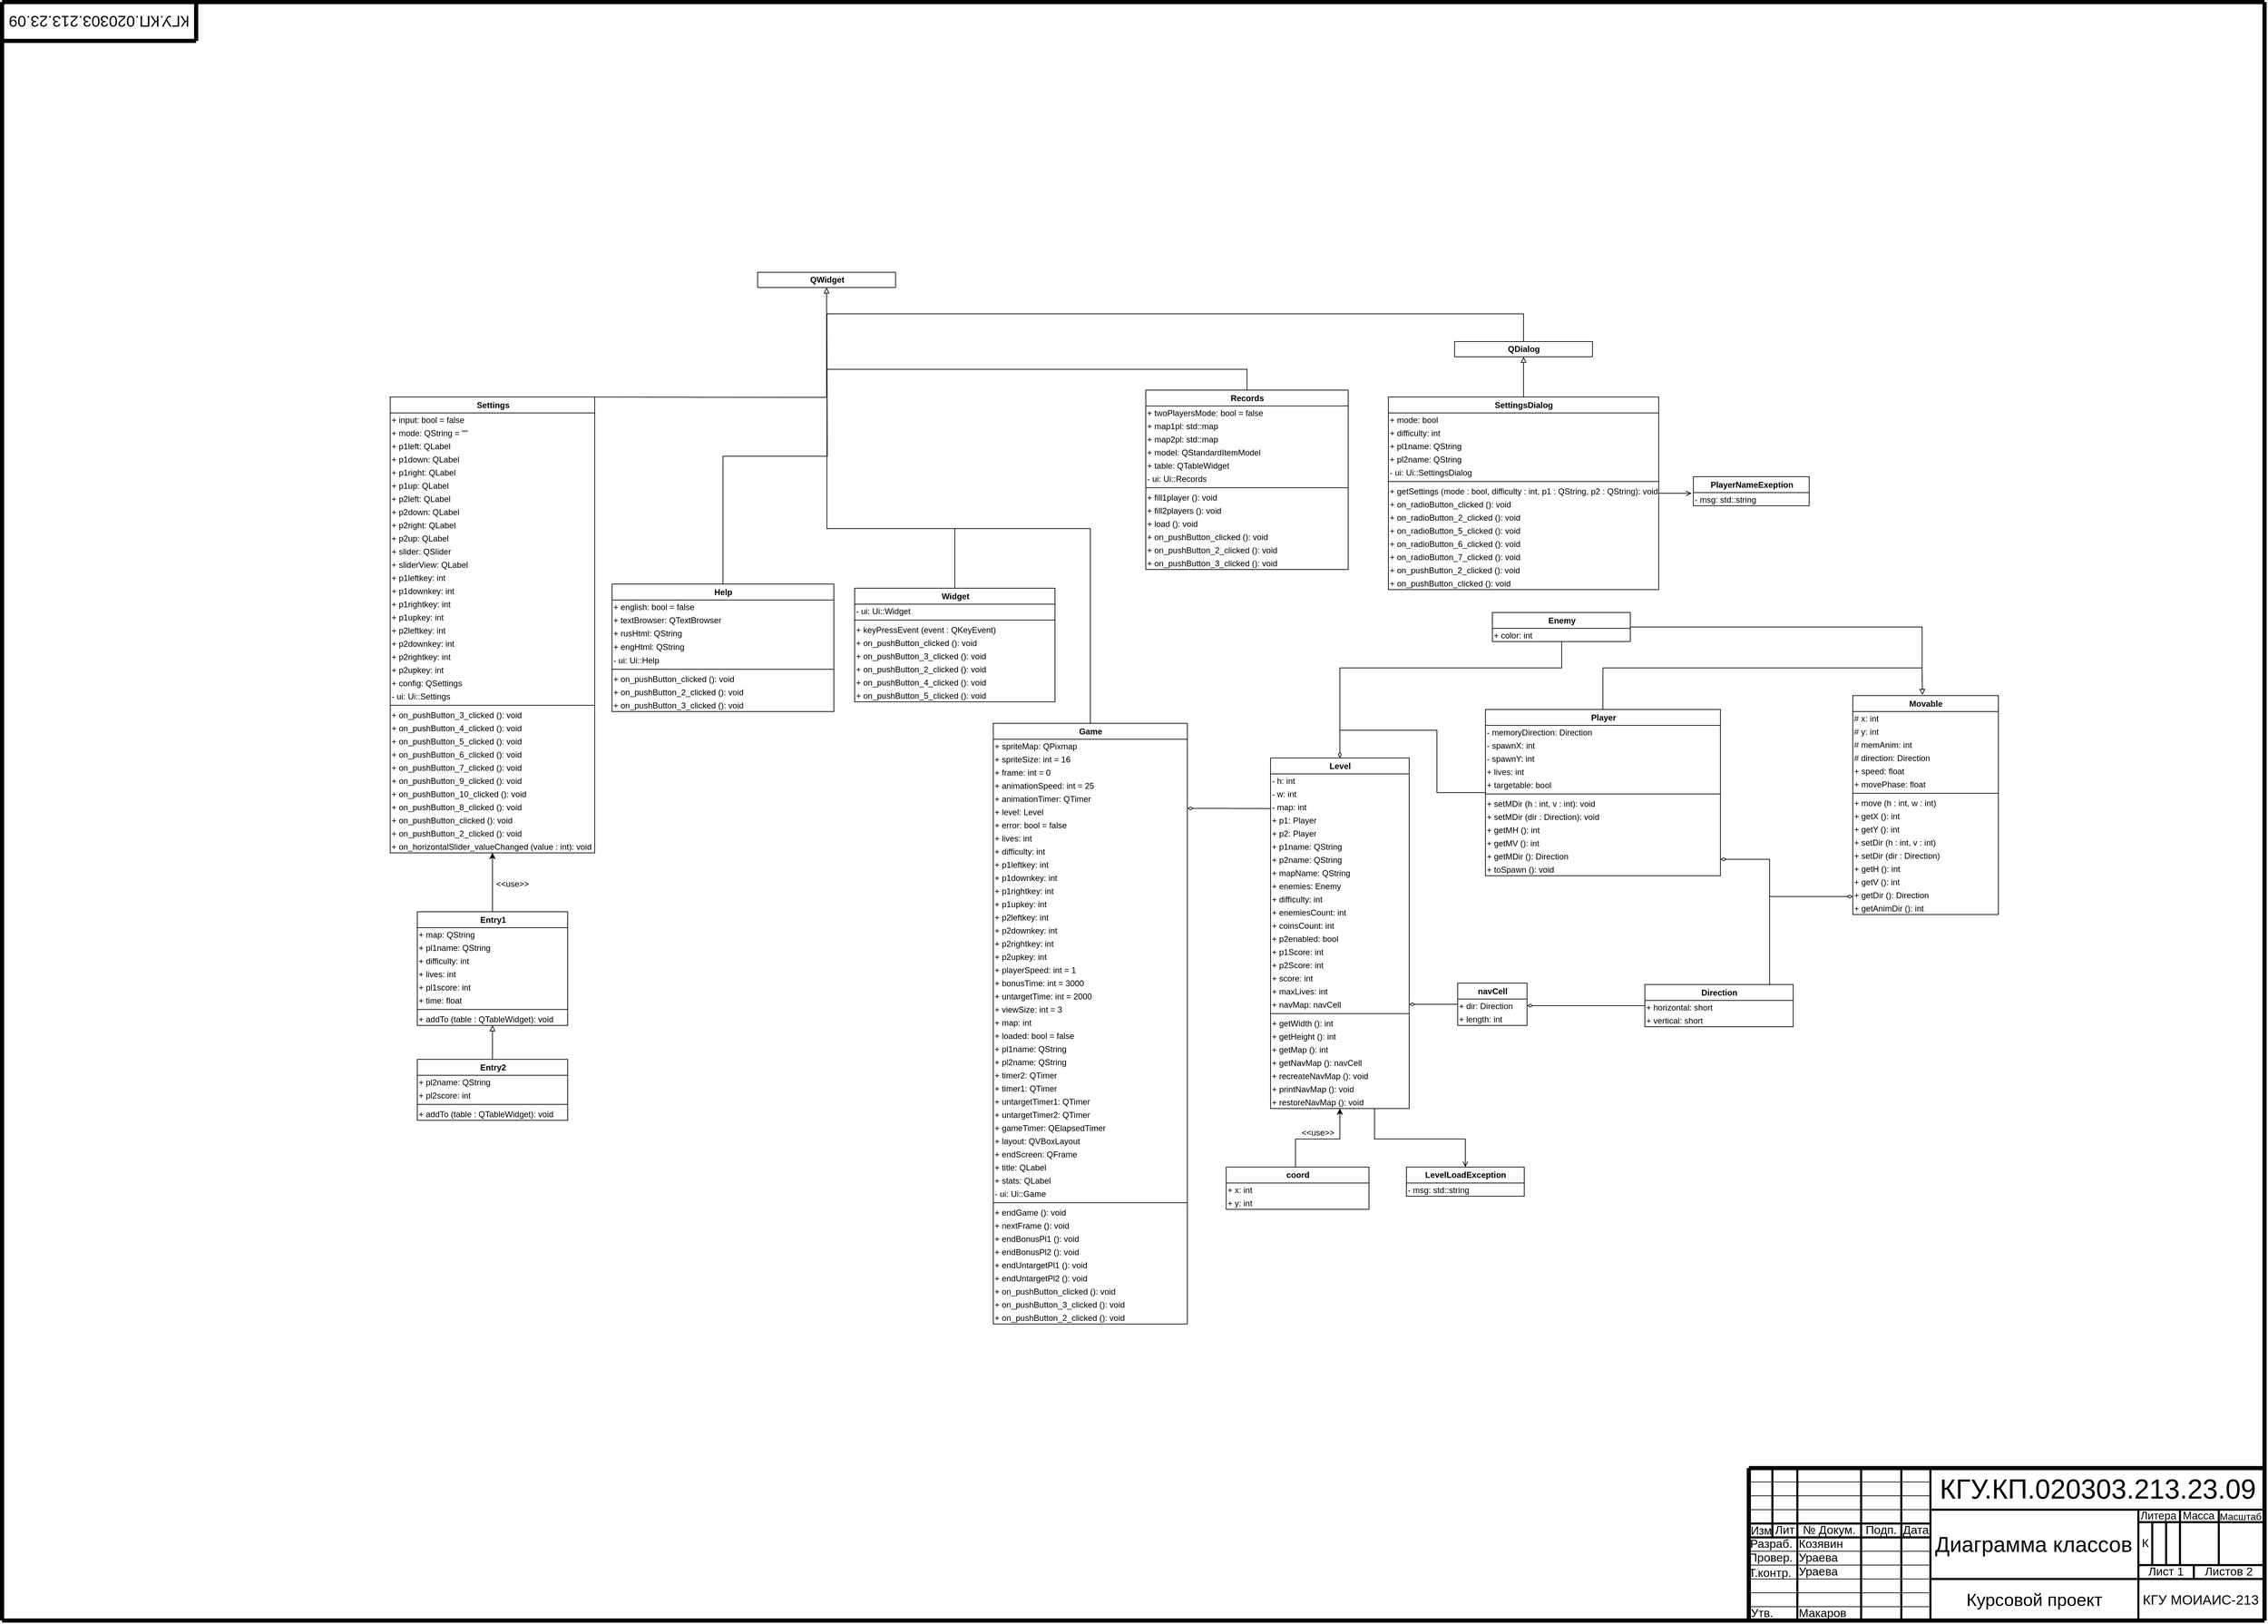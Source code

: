 <mxfile version="20.6.2" type="device"><diagram name="Страница-1" id="Page-1"><mxGraphModel dx="4740" dy="2807" grid="1" gridSize="10" guides="1" tooltips="1" connect="1" arrows="1" fold="1" page="1" pageScale="1" pageWidth="827" pageHeight="1169" math="0" shadow="0"><root><mxCell id="0"/><mxCell id="1" value="Соединительная линия" parent="0"/><mxCell id="2" value="&lt;div style=&quot;font-size: 1px&quot;&gt;&lt;font style=&quot;font-size:16.93px;font-family:Arial;color:#000000;direction:ltr;letter-spacing:0px;line-height:120%;opacity:1&quot;&gt;Лит&lt;br/&gt;&lt;/font&gt;&lt;/div&gt;" style="verticalAlign=middle;align=center;vsdxID=69;fillColor=none;gradientColor=none;shape=stencil(nZBLDoAgDERP0z3SIyjew0SURgSD+Lu9kMZoXLhwN9O+tukAlrNpJg1SzDH4QW/URgNYgZTkjA4UkwJUgGXng+6DX1zLfmoymdXo17xh5zmRJ6Q42BWCfc2oJfdAr+Yv+AP9Cb7OJ3H/2JG1HNGz/84klThPVCc=);strokeColor=none;points=[];labelBackgroundColor=none;rounded=0;html=1;whiteSpace=wrap;" parent="1" vertex="1"><mxGeometry x="2632" y="2216" width="40" height="19" as="geometry"/></mxCell><mxCell id="3" value="&lt;div style=&quot;font-size: 1px&quot;&gt;&lt;font style=&quot;font-size:16.93px;font-family:Arial;color:#000000;direction:ltr;letter-spacing:0px;line-height:120%;opacity:1&quot;&gt;№ Докум.&lt;br/&gt;&lt;/font&gt;&lt;/div&gt;" style="verticalAlign=middle;align=center;vsdxID=70;fillColor=none;gradientColor=none;shape=stencil(nZBLDoAgDERP0z3SIyjew0SURgSD+Lu9kMZoXLhwN9O+tukAlrNpJg1SzDH4QW/URgNYgZTkjA4UkwJUgGXng+6DX1zLfmoymdXo17xh5zmRJ6Q42BWCfc2oJfdAr+Yv+AP9Cb7OJ3H/2JG1HNGz/84klThPVCc=);strokeColor=none;points=[];labelBackgroundColor=none;rounded=0;html=1;whiteSpace=wrap;" parent="1" vertex="1"><mxGeometry x="2670" y="2216" width="92" height="19" as="geometry"/></mxCell><mxCell id="4" value="&lt;div style=&quot;font-size: 1px&quot;&gt;&lt;font style=&quot;font-size:16.93px;font-family:Arial;color:#000000;direction:ltr;letter-spacing:0px;line-height:120%;opacity:1&quot;&gt;Подп.&lt;br/&gt;&lt;/font&gt;&lt;/div&gt;" style="verticalAlign=middle;align=center;vsdxID=71;fillColor=none;gradientColor=none;shape=stencil(nZBLDoAgDERP0z3SIyjew0SURgSD+Lu9kMZoXLhwN9O+tukAlrNpJg1SzDH4QW/URgNYgZTkjA4UkwJUgGXng+6DX1zLfmoymdXo17xh5zmRJ6Q42BWCfc2oJfdAr+Yv+AP9Cb7OJ3H/2JG1HNGz/84klThPVCc=);strokeColor=none;points=[];labelBackgroundColor=none;rounded=0;html=1;whiteSpace=wrap;" parent="1" vertex="1"><mxGeometry x="2762" y="2216" width="58" height="19" as="geometry"/></mxCell><mxCell id="5" value="&lt;div style=&quot;font-size: 1px&quot;&gt;&lt;font style=&quot;font-size:16.93px;font-family:Arial;color:#000000;direction:ltr;letter-spacing:0px;line-height:120%;opacity:1&quot;&gt;Дата&lt;br/&gt;&lt;/font&gt;&lt;/div&gt;" style="verticalAlign=middle;align=center;vsdxID=72;fillColor=none;gradientColor=none;shape=stencil(nZBLDoAgDERP0z3SIyjew0SURgSD+Lu9kMZoXLhwN9O+tukAlrNpJg1SzDH4QW/URgNYgZTkjA4UkwJUgGXng+6DX1zLfmoymdXo17xh5zmRJ6Q42BWCfc2oJfdAr+Yv+AP9Cb7OJ3H/2JG1HNGz/84klThPVCc=);strokeColor=none;points=[];labelBackgroundColor=none;rounded=0;html=1;whiteSpace=wrap;" parent="1" vertex="1"><mxGeometry x="2812" y="2216" width="58" height="19" as="geometry"/></mxCell><mxCell id="6" value="&lt;div style=&quot;font-size: 1px&quot;&gt;&lt;p style=&quot;align:left;margin-left:0;margin-right:0;margin-top:0px;margin-bottom:0px;text-indent:0;valign:middle;direction:ltr;&quot;&gt;&lt;font style=&quot;font-size:16.93px;font-family:Arial;color:#000000;direction:ltr;letter-spacing:0px;line-height:120%;opacity:1&quot;&gt;Разраб.&lt;br/&gt;&lt;/font&gt;&lt;/p&gt;&lt;/div&gt;" style="verticalAlign=middle;align=left;vsdxID=73;fillColor=none;gradientColor=none;shape=stencil(nZBLDoAgDERP0z3SIyjew0SURgSD+Lu9kMZoXLhwN9O+tukAlrNpJg1SzDH4QW/URgNYgZTkjA4UkwJUgGXng+6DX1zLfmoymdXo17xh5zmRJ6Q42BWCfc2oJfdAr+Yv+AP9Cb7OJ3H/2JG1HNGz/84klThPVCc=);strokeColor=none;points=[];labelBackgroundColor=none;rounded=0;html=1;whiteSpace=wrap;" parent="1" vertex="1"><mxGeometry x="2600" y="2236" width="76" height="19" as="geometry"/></mxCell><mxCell id="7" value="&lt;div style=&quot;font-size: 1px&quot;&gt;&lt;p style=&quot;align:left;margin-left:0;margin-right:0;margin-top:0px;margin-bottom:0px;text-indent:0;valign:middle;direction:ltr;&quot;&gt;&lt;font style=&quot;font-size:16.93px;font-family:Arial;color:#000000;direction:ltr;letter-spacing:0px;line-height:120%;opacity:1&quot;&gt;Провер.&lt;br/&gt;&lt;/font&gt;&lt;/p&gt;&lt;/div&gt;" style="verticalAlign=middle;align=left;vsdxID=74;fillColor=none;gradientColor=none;shape=stencil(nZBLDoAgDERP0z3SIyjew0SURgSD+Lu9kMZoXLhwN9O+tukAlrNpJg1SzDH4QW/URgNYgZTkjA4UkwJUgGXng+6DX1zLfmoymdXo17xh5zmRJ6Q42BWCfc2oJfdAr+Yv+AP9Cb7OJ3H/2JG1HNGz/84klThPVCc=);strokeColor=none;points=[];labelBackgroundColor=none;rounded=0;html=1;whiteSpace=wrap;" parent="1" vertex="1"><mxGeometry x="2598" y="2256" width="76" height="19" as="geometry"/></mxCell><mxCell id="8" value="&lt;div style=&quot;font-size: 1px&quot;&gt;&lt;p style=&quot;align:left;margin-left:0;margin-right:0;margin-top:0px;margin-bottom:0px;text-indent:0;valign:middle;direction:ltr;&quot;&gt;&lt;font style=&quot;font-size:16.93px;font-family:Arial;color:#000000;direction:ltr;letter-spacing:0px;line-height:120%;opacity:1&quot;&gt;Т.контр.&lt;br/&gt;&lt;/font&gt;&lt;/p&gt;&lt;/div&gt;" style="verticalAlign=middle;align=left;vsdxID=75;fillColor=none;gradientColor=none;shape=stencil(nZBLDoAgDERP0z3SIyjew0SURgSD+Lu9kMZoXLhwN9O+tukAlrNpJg1SzDH4QW/URgNYgZTkjA4UkwJUgGXng+6DX1zLfmoymdXo17xh5zmRJ6Q42BWCfc2oJfdAr+Yv+AP9Cb7OJ3H/2JG1HNGz/84klThPVCc=);strokeColor=none;points=[];labelBackgroundColor=none;rounded=0;html=1;whiteSpace=wrap;" parent="1" vertex="1"><mxGeometry x="2598" y="2278" width="76" height="19" as="geometry"/></mxCell><mxCell id="9" value="&lt;div style=&quot;font-size: 1px&quot;&gt;&lt;p style=&quot;align:left;margin-left:0;margin-right:0;margin-top:0px;margin-bottom:0px;text-indent:0;valign:middle;direction:ltr;&quot;&gt;&lt;font style=&quot;font-size:16.93px;font-family:Arial;color:#000000;direction:ltr;letter-spacing:0px;line-height:120%;opacity:1&quot;&gt;Козявин&lt;/font&gt;&lt;/p&gt;&lt;/div&gt;" style="verticalAlign=middle;align=left;vsdxID=76;fillColor=none;gradientColor=none;shape=stencil(nZBLDoAgDERP0z3SIyjew0SURgSD+Lu9kMZoXLhwN9O+tukAlrNpJg1SzDH4QW/URgNYgZTkjA4UkwJUgGXng+6DX1zLfmoymdXo17xh5zmRJ6Q42BWCfc2oJfdAr+Yv+AP9Cb7OJ3H/2JG1HNGz/84klThPVCc=);strokeColor=none;points=[];labelBackgroundColor=none;rounded=0;html=1;whiteSpace=wrap;" parent="1" vertex="1"><mxGeometry x="2670" y="2236" width="92" height="19" as="geometry"/></mxCell><mxCell id="10" value="&lt;div style=&quot;font-size: 1px&quot;&gt;&lt;p style=&quot;align:left;margin-left:0;margin-right:0;margin-top:0px;margin-bottom:0px;text-indent:0;valign:middle;direction:ltr;&quot;&gt;&lt;font style=&quot;font-size:16.93px;font-family:Arial;color:#000000;direction:ltr;letter-spacing:0px;line-height:120%;opacity:1&quot;&gt;Ураева&lt;br&gt;&lt;/font&gt;&lt;/p&gt;&lt;/div&gt;" style="verticalAlign=middle;align=left;vsdxID=77;fillColor=none;gradientColor=none;shape=stencil(nZBLDoAgDERP0z3SIyjew0SURgSD+Lu9kMZoXLhwN9O+tukAlrNpJg1SzDH4QW/URgNYgZTkjA4UkwJUgGXng+6DX1zLfmoymdXo17xh5zmRJ6Q42BWCfc2oJfdAr+Yv+AP9Cb7OJ3H/2JG1HNGz/84klThPVCc=);strokeColor=none;points=[];labelBackgroundColor=none;rounded=0;html=1;whiteSpace=wrap;" parent="1" vertex="1"><mxGeometry x="2670" y="2256" width="92" height="19" as="geometry"/></mxCell><mxCell id="11" value="&lt;div style=&quot;font-size: 1px&quot;&gt;&lt;p style=&quot;align:left;margin-left:0;margin-right:0;margin-top:0px;margin-bottom:0px;text-indent:0;valign:middle;direction:ltr;&quot;&gt;&lt;font style=&quot;font-size:16.93px;font-family:Arial;color:#000000;direction:ltr;letter-spacing:0px;line-height:120%;opacity:1&quot;&gt;Ураева&lt;br&gt;&lt;/font&gt;&lt;/p&gt;&lt;/div&gt;" style="verticalAlign=middle;align=left;vsdxID=78;fillColor=none;gradientColor=none;shape=stencil(nZBLDoAgDERP0z3SIyjew0SURgSD+Lu9kMZoXLhwN9O+tukAlrNpJg1SzDH4QW/URgNYgZTkjA4UkwJUgGXng+6DX1zLfmoymdXo17xh5zmRJ6Q42BWCfc2oJfdAr+Yv+AP9Cb7OJ3H/2JG1HNGz/84klThPVCc=);strokeColor=none;points=[];labelBackgroundColor=none;rounded=0;html=1;whiteSpace=wrap;" parent="1" vertex="1"><mxGeometry x="2670" y="2276" width="92" height="19" as="geometry"/></mxCell><mxCell id="12" value="&lt;div style=&quot;font-size: 1px&quot;&gt;&lt;p style=&quot;align:left;margin-left:0;margin-right:0;margin-top:0px;margin-bottom:0px;text-indent:0;valign:middle;direction:ltr;&quot;&gt;&lt;font style=&quot;font-size:16.93px;font-family:Arial;color:#000000;direction:ltr;letter-spacing:0px;line-height:120%;opacity:1&quot;&gt;Утв.&lt;br/&gt;&lt;/font&gt;&lt;/p&gt;&lt;/div&gt;" style="verticalAlign=middle;align=left;vsdxID=79;fillColor=none;gradientColor=none;shape=stencil(nZBLDoAgDERP0z3SIyjew0SURgSD+Lu9kMZoXLhwN9O+tukAlrNpJg1SzDH4QW/URgNYgZTkjA4UkwJUgGXng+6DX1zLfmoymdXo17xh5zmRJ6Q42BWCfc2oJfdAr+Yv+AP9Cb7OJ3H/2JG1HNGz/84klThPVCc=);strokeColor=none;points=[];labelBackgroundColor=none;rounded=0;html=1;whiteSpace=wrap;" parent="1" vertex="1"><mxGeometry x="2601" y="2336" width="68" height="19" as="geometry"/></mxCell><mxCell id="13" value="&lt;div style=&quot;font-size: 1px&quot;&gt;&lt;p style=&quot;align:left;margin-left:0;margin-right:0;margin-top:0px;margin-bottom:0px;text-indent:0;valign:middle;direction:ltr;&quot;&gt;&lt;font style=&quot;font-size:16.93px;font-family:Arial;color:#000000;direction:ltr;letter-spacing:0px;line-height:120%;opacity:1&quot;&gt;Макаров&lt;br&gt;&lt;/font&gt;&lt;/p&gt;&lt;/div&gt;" style="verticalAlign=middle;align=left;vsdxID=80;fillColor=none;gradientColor=none;shape=stencil(nZBLDoAgDERP0z3SIyjew0SURgSD+Lu9kMZoXLhwN9O+tukAlrNpJg1SzDH4QW/URgNYgZTkjA4UkwJUgGXng+6DX1zLfmoymdXo17xh5zmRJ6Q42BWCfc2oJfdAr+Yv+AP9Cb7OJ3H/2JG1HNGz/84klThPVCc=);strokeColor=none;points=[];labelBackgroundColor=none;rounded=0;html=1;whiteSpace=wrap;" parent="1" vertex="1"><mxGeometry x="2670" y="2336" width="92" height="19" as="geometry"/></mxCell><mxCell id="14" value="&lt;div style=&quot;font-size: 1px&quot;&gt;&lt;font style=&quot;font-size:31.04px;font-family:Arial;color:#000000;direction:ltr;letter-spacing:0px;line-height:120%;opacity:1&quot;&gt;Диаграмма классов&lt;br/&gt;&lt;/font&gt;&lt;/div&gt;" style="verticalAlign=middle;align=center;vsdxID=81;fillColor=none;gradientColor=none;shape=stencil(nZBLDoAgDERP0z3SIyjew0SURgSD+Lu9kMZoXLhwN9O+tukAlrNpJg1SzDH4QW/URgNYgZTkjA4UkwJUgGXng+6DX1zLfmoymdXo17xh5zmRJ6Q42BWCfc2oJfdAr+Yv+AP9Cb7OJ3H/2JG1HNGz/84klThPVCc=);strokeColor=none;points=[];labelBackgroundColor=none;rounded=0;html=1;whiteSpace=wrap;" parent="1" vertex="1"><mxGeometry x="2860" y="2196" width="302" height="100" as="geometry"/></mxCell><mxCell id="15" value="&lt;div style=&quot;font-size: 1px&quot;&gt;&lt;font style=&quot;font-size:25.4px;font-family:Arial;color:#000000;direction:ltr;letter-spacing:0px;line-height:120%;opacity:1&quot;&gt;Курсовой проект&lt;br/&gt;&lt;/font&gt;&lt;/div&gt;" style="verticalAlign=middle;align=center;vsdxID=84;fillColor=none;gradientColor=none;shape=stencil(nZBLDoAgDERP0z3SIyjew0SURgSD+Lu9kMZoXLhwN9O+tukAlrNpJg1SzDH4QW/URgNYgZTkjA4UkwJUgGXng+6DX1zLfmoymdXo17xh5zmRJ6Q42BWCfc2oJfdAr+Yv+AP9Cb7OJ3H/2JG1HNGz/84klThPVCc=);strokeColor=none;points=[];labelBackgroundColor=none;rounded=0;html=1;whiteSpace=wrap;" parent="1" vertex="1"><mxGeometry x="2862" y="2296" width="300" height="59" as="geometry"/></mxCell><mxCell id="16" value="&lt;div style=&quot;font-size: 1px&quot;&gt;&lt;font style=&quot;font-size:19.76px;font-family:Arial;color:#000000;direction:ltr;letter-spacing:0px;line-height:120%;opacity:1&quot;&gt;КГУ МОИАИС-213&lt;br/&gt;&lt;/font&gt;&lt;/div&gt;" style="verticalAlign=middle;align=center;vsdxID=87;fillColor=none;gradientColor=none;shape=stencil(nZBLDoAgDERP0z3SIyjew0SURgSD+Lu9kMZoXLhwN9O+tukAlrNpJg1SzDH4QW/URgNYgZTkjA4UkwJUgGXng+6DX1zLfmoymdXo17xh5zmRJ6Q42BWCfc2oJfdAr+Yv+AP9Cb7OJ3H/2JG1HNGz/84klThPVCc=);strokeColor=none;points=[];labelBackgroundColor=none;rounded=0;html=1;whiteSpace=wrap;" parent="1" vertex="1"><mxGeometry x="3161" y="2296" width="182" height="60" as="geometry"/></mxCell><mxCell id="17" value="&lt;div style=&quot;font-size: 1px&quot;&gt;&lt;font style=&quot;font-size:16.93px;font-family:Arial;color:#000000;direction:ltr;letter-spacing:0px;line-height:120%;opacity:1&quot;&gt;Лист 1&lt;br/&gt;&lt;/font&gt;&lt;/div&gt;" style="verticalAlign=middle;align=center;vsdxID=88;fillColor=none;gradientColor=none;shape=stencil(nZBLDoAgDERP0z3SIyjew0SURgSD+Lu9kMZoXLhwN9O+tukAlrNpJg1SzDH4QW/URgNYgZTkjA4UkwJUgGXng+6DX1zLfmoymdXo17xh5zmRJ6Q42BWCfc2oJfdAr+Yv+AP9Cb7OJ3H/2JG1HNGz/84klThPVCc=);strokeColor=none;points=[];labelBackgroundColor=none;rounded=0;html=1;whiteSpace=wrap;" parent="1" vertex="1"><mxGeometry x="3162" y="2276" width="80" height="19" as="geometry"/></mxCell><mxCell id="18" value="&lt;div style=&quot;font-size: 1px&quot;&gt;&lt;font style=&quot;font-size:16.93px;font-family:Arial;color:#000000;direction:ltr;letter-spacing:0px;line-height:120%;opacity:1&quot;&gt;Листов 2&lt;br/&gt;&lt;/font&gt;&lt;/div&gt;" style="verticalAlign=middle;align=center;vsdxID=90;fillColor=none;gradientColor=none;shape=stencil(nZBLDoAgDERP0z3SIyjew0SURgSD+Lu9kMZoXLhwN9O+tukAlrNpJg1SzDH4QW/URgNYgZTkjA4UkwJUgGXng+6DX1zLfmoymdXo17xh5zmRJ6Q42BWCfc2oJfdAr+Yv+AP9Cb7OJ3H/2JG1HNGz/84klThPVCc=);strokeColor=none;points=[];labelBackgroundColor=none;rounded=0;html=1;whiteSpace=wrap;" parent="1" vertex="1"><mxGeometry x="3242" y="2276" width="101" height="20" as="geometry"/></mxCell><mxCell id="19" value="&lt;div style=&quot;font-size: 1px&quot;&gt;&lt;font style=&quot;font-size:15.52px;font-family:Arial;color:#000000;direction:ltr;letter-spacing:0px;line-height:120%;opacity:1&quot;&gt;Литера&lt;br/&gt;&lt;/font&gt;&lt;/div&gt;" style="verticalAlign=middle;align=center;vsdxID=92;fillColor=none;gradientColor=none;shape=stencil(nZBLDoAgDERP0z3SIyjew0SURgSD+Lu9kMZoXLhwN9O+tukAlrNpJg1SzDH4QW/URgNYgZTkjA4UkwJUgGXng+6DX1zLfmoymdXo17xh5zmRJ6Q42BWCfc2oJfdAr+Yv+AP9Cb7OJ3H/2JG1HNGz/84klThPVCc=);strokeColor=none;points=[];labelBackgroundColor=none;rounded=0;html=1;whiteSpace=wrap;" parent="1" vertex="1"><mxGeometry x="3157" y="2196" width="68" height="18" as="geometry"/></mxCell><mxCell id="20" value="&lt;div style=&quot;font-size: 1px&quot;&gt;&lt;font style=&quot;font-size:15.52px;font-family:Arial;color:#000000;direction:ltr;letter-spacing:0px;line-height:120%;opacity:1&quot;&gt;Масса&lt;br/&gt;&lt;/font&gt;&lt;/div&gt;" style="verticalAlign=middle;align=center;vsdxID=93;fillColor=none;gradientColor=none;shape=stencil(nZBLDoAgDERP0z3SIyjew0SURgSD+Lu9kMZoXLhwN9O+tukAlrNpJg1SzDH4QW/URgNYgZTkjA4UkwJUgGXng+6DX1zLfmoymdXo17xh5zmRJ6Q42BWCfc2oJfdAr+Yv+AP9Cb7OJ3H/2JG1HNGz/84klThPVCc=);strokeColor=none;points=[];labelBackgroundColor=none;rounded=0;html=1;whiteSpace=wrap;" parent="1" vertex="1"><mxGeometry x="3217" y="2196" width="64" height="17" as="geometry"/></mxCell><mxCell id="21" value="&lt;div style=&quot;font-size: 1px&quot;&gt;&lt;font style=&quot;font-size:14.11px;font-family:Arial;color:#000000;direction:ltr;letter-spacing:0px;line-height:120%;opacity:1&quot;&gt;Масштаб&lt;br/&gt;&lt;/font&gt;&lt;/div&gt;" style="verticalAlign=middle;align=center;vsdxID=95;fillColor=none;gradientColor=none;shape=stencil(nZBLDoAgDERP0z3SIyjew0SURgSD+Lu9kMZoXLhwN9O+tukAlrNpJg1SzDH4QW/URgNYgZTkjA4UkwJUgGXng+6DX1zLfmoymdXo17xh5zmRJ6Q42BWCfc2oJfdAr+Yv+AP9Cb7OJ3H/2JG1HNGz/84klThPVCc=);strokeColor=none;points=[];labelBackgroundColor=none;rounded=0;html=1;whiteSpace=wrap;" parent="1" vertex="1"><mxGeometry x="3273" y="2197" width="73" height="17" as="geometry"/></mxCell><mxCell id="22" value="&lt;div style=&quot;font-size: 1px&quot;&gt;&lt;font style=&quot;font-size:16.93px;font-family:Arial;color:#000000;direction:ltr;letter-spacing:0px;line-height:120%;opacity:1&quot;&gt;К&lt;br/&gt;&lt;/font&gt;&lt;/div&gt;" style="verticalAlign=middle;align=center;vsdxID=96;fillColor=none;gradientColor=none;shape=stencil(nZBLDoAgDERP0z3SIyjew0SURgSD+Lu9kMZoXLhwN9O+tukAlrNpJg1SzDH4QW/URgNYgZTkjA4UkwJUgGXng+6DX1zLfmoymdXo17xh5zmRJ6Q42BWCfc2oJfdAr+Yv+AP9Cb7OJ3H/2JG1HNGz/84klThPVCc=);strokeColor=none;points=[];labelBackgroundColor=none;rounded=0;html=1;whiteSpace=wrap;" parent="1" vertex="1"><mxGeometry x="3162" y="2214" width="20" height="61" as="geometry"/></mxCell><mxCell id="23" value="&lt;div style=&quot;font-size: 1px&quot;&gt;&lt;p style=&quot;align:center;margin-left:0;margin-right:0;margin-top:0px;margin-bottom:0px;text-indent:0;valign:middle;direction:ltr;&quot;&gt;&lt;font style=&quot;font-size:39.51px;font-family:Arial;color:#000000;direction:ltr;letter-spacing:0px;line-height:120%;opacity:1&quot;&gt;КГУ.КП.020303.213.&lt;/font&gt;&lt;font style=&quot;font-size:39.51px;font-family:Arial;color:#000000;direction:ltr;letter-spacing:0px;line-height:120%;opacity:1&quot;&gt;23&lt;/font&gt;&lt;font style=&quot;font-size:39.51px;font-family:Arial;color:#000000;direction:ltr;letter-spacing:0px;line-height:120%;opacity:1&quot;&gt;.09&lt;br&gt;&lt;/font&gt;&lt;/p&gt;&lt;/div&gt;" style="verticalAlign=middle;align=center;vsdxID=98;fillColor=none;gradientColor=none;shape=stencil(nZBLDoAgDERP0z3SIyjew0SURgSD+Lu9kMZoXLhwN9O+tukAlrNpJg1SzDH4QW/URgNYgZTkjA4UkwJUgGXng+6DX1zLfmoymdXo17xh5zmRJ6Q42BWCfc2oJfdAr+Yv+AP9Cb7OJ3H/2JG1HNGz/84klThPVCc=);strokeColor=none;points=[];labelBackgroundColor=none;rounded=0;html=1;whiteSpace=wrap;" parent="1" vertex="1"><mxGeometry x="2864" y="2136" width="479" height="60" as="geometry"/></mxCell><mxCell id="24" value="&lt;div style=&quot;font-size: 1px&quot;&gt;&lt;font style=&quot;font-size:22.58px;font-family:Arial;color:#000000;direction:ltr;letter-spacing:0px;line-height:120%;opacity:1&quot;&gt;КГУ.КП.020303.213.23.09&lt;br&gt;&lt;/font&gt;&lt;/div&gt;" style="verticalAlign=middle;align=center;vsdxID=99;rotation=180;fillColor=none;gradientColor=none;shape=stencil(nZBLDoAgDERP0z3SIyjew0SURgSD+Lu9kMZoXLhwN9O+tukAlrNpJg1SzDH4QW/URgNYgZTkjA4UkwJUgGXng+6DX1zLfmoymdXo17xh5zmRJ6Q42BWCfc2oJfdAr+Yv+AP9Cb7OJ3H/2JG1HNGz/84klThPVCc=);strokeColor=none;points=[];labelBackgroundColor=none;rounded=0;html=1;whiteSpace=wrap;" parent="1" vertex="1"><mxGeometry x="80" y="20" width="280" height="56" as="geometry"/></mxCell><mxCell id="25" value="&lt;div style=&quot;font-size: 1px&quot;&gt;&lt;font style=&quot;font-size:16.23px;font-family:Arial;color:#000000;direction:ltr;letter-spacing:0px;line-height:120%;opacity:1&quot;&gt;Изм&lt;br/&gt;&lt;/font&gt;&lt;/div&gt;" style="verticalAlign=middle;align=center;vsdxID=100;fillColor=none;gradientColor=none;shape=stencil(nZBLDoAgDERP0z3SIyjew0SURgSD+Lu9kMZoXLhwN9O+tukAlrNpJg1SzDH4QW/URgNYgZTkjA4UkwJUgGXng+6DX1zLfmoymdXo17xh5zmRJ6Q42BWCfc2oJfdAr+Yv+AP9Cb7OJ3H/2JG1HNGz/84klThPVCc=);strokeColor=none;points=[];labelBackgroundColor=none;rounded=0;html=1;whiteSpace=wrap;" parent="1" vertex="1"><mxGeometry x="2595" y="2216" width="46" height="19" as="geometry"/></mxCell><mxCell id="26" style="vsdxID=2;edgeStyle=none;startArrow=none;endArrow=none;startSize=9;endSize=9;strokeWidth=6;spacingTop=0;spacingBottom=0;spacingLeft=0;spacingRight=0;verticalAlign=middle;html=1;labelBackgroundColor=#ffffff;rounded=0;" parent="1" edge="1"><mxGeometry relative="1" as="geometry"><mxPoint as="offset"/><Array as="points"/><mxPoint x="80" y="2356" as="sourcePoint"/><mxPoint x="3344" y="2356" as="targetPoint"/></mxGeometry></mxCell><mxCell id="27" style="vsdxID=3;edgeStyle=none;startArrow=none;endArrow=none;startSize=9;endSize=9;strokeWidth=6;spacingTop=0;spacingBottom=0;spacingLeft=0;spacingRight=0;verticalAlign=middle;html=1;labelBackgroundColor=#ffffff;rounded=0;" parent="1" edge="1"><mxGeometry relative="1" as="geometry"><mxPoint x="10" as="offset"/><Array as="points"/><mxPoint x="3344" y="20" as="sourcePoint"/><mxPoint x="3344" y="2356" as="targetPoint"/></mxGeometry></mxCell><mxCell id="28" style="vsdxID=4;edgeStyle=none;startArrow=none;endArrow=none;startSize=9;endSize=9;strokeWidth=6;spacingTop=0;spacingBottom=0;spacingLeft=0;spacingRight=0;verticalAlign=middle;html=1;labelBackgroundColor=#ffffff;rounded=0;" parent="1" edge="1"><mxGeometry relative="1" as="geometry"><mxPoint as="offset"/><Array as="points"/><mxPoint x="80" y="20" as="sourcePoint"/><mxPoint x="3344" y="20" as="targetPoint"/></mxGeometry></mxCell><mxCell id="29" style="vsdxID=5;edgeStyle=none;startArrow=none;endArrow=none;startSize=9;endSize=9;strokeWidth=6;spacingTop=0;spacingBottom=0;spacingLeft=0;spacingRight=0;verticalAlign=middle;html=1;labelBackgroundColor=#ffffff;rounded=0;" parent="1" edge="1"><mxGeometry relative="1" as="geometry"><mxPoint x="10" as="offset"/><Array as="points"/><mxPoint x="80" y="2356" as="sourcePoint"/><mxPoint x="80" y="20" as="targetPoint"/></mxGeometry></mxCell><mxCell id="30" style="vsdxID=6;edgeStyle=none;startArrow=none;endArrow=none;startSize=9;endSize=9;strokeWidth=6;spacingTop=0;spacingBottom=0;spacingLeft=0;spacingRight=0;verticalAlign=middle;html=1;labelBackgroundColor=#ffffff;rounded=0;" parent="1" edge="1"><mxGeometry relative="1" as="geometry"><mxPoint as="offset"/><Array as="points"/><mxPoint x="360" y="76" as="sourcePoint"/><mxPoint x="80" y="76" as="targetPoint"/></mxGeometry></mxCell><mxCell id="31" style="vsdxID=7;edgeStyle=none;startArrow=none;endArrow=none;startSize=9;endSize=9;strokeWidth=6;spacingTop=0;spacingBottom=0;spacingLeft=0;spacingRight=0;verticalAlign=middle;html=1;labelBackgroundColor=#ffffff;rounded=0;" parent="1" edge="1"><mxGeometry relative="1" as="geometry"><mxPoint x="10" as="offset"/><Array as="points"/><mxPoint x="360" y="76" as="sourcePoint"/><mxPoint x="360" y="20" as="targetPoint"/></mxGeometry></mxCell><mxCell id="32" style="vsdxID=8;edgeStyle=none;startArrow=none;endArrow=none;startSize=9;endSize=9;strokeWidth=6;spacingTop=0;spacingBottom=0;spacingLeft=0;spacingRight=0;verticalAlign=middle;html=1;labelBackgroundColor=#ffffff;rounded=0;" parent="1" edge="1"><mxGeometry relative="1" as="geometry"><mxPoint x="10" y="-1" as="offset"/><Array as="points"/><mxPoint x="2600" y="2136" as="sourcePoint"/><mxPoint x="2600" y="2356" as="targetPoint"/></mxGeometry></mxCell><mxCell id="33" style="vsdxID=9;edgeStyle=none;startArrow=none;endArrow=none;startSize=9;endSize=9;strokeWidth=6;spacingTop=0;spacingBottom=0;spacingLeft=0;spacingRight=0;verticalAlign=middle;html=1;labelBackgroundColor=#ffffff;rounded=0;" parent="1" edge="1"><mxGeometry relative="1" as="geometry"><mxPoint as="offset"/><Array as="points"/><mxPoint x="2600" y="2136" as="sourcePoint"/><mxPoint x="3344" y="2136" as="targetPoint"/></mxGeometry></mxCell><mxCell id="34" style="vsdxID=11;edgeStyle=none;startArrow=none;endArrow=none;startSize=9;endSize=9;strokeWidth=3;spacingTop=0;spacingBottom=0;spacingLeft=0;spacingRight=0;verticalAlign=middle;html=1;labelBackgroundColor=#ffffff;rounded=0;" parent="1" edge="1"><mxGeometry relative="1" as="geometry"><mxPoint x="10" as="offset"/><Array as="points"/><mxPoint x="2862" y="2355" as="sourcePoint"/><mxPoint x="2862" y="2138" as="targetPoint"/></mxGeometry></mxCell><mxCell id="35" style="vsdxID=14;edgeStyle=none;startArrow=none;endArrow=none;startSize=9;endSize=9;strokeWidth=3;spacingTop=0;spacingBottom=0;spacingLeft=0;spacingRight=0;verticalAlign=middle;html=1;labelBackgroundColor=#ffffff;rounded=0;" parent="1" edge="1"><mxGeometry relative="1" as="geometry"><mxPoint x="10" y="-1" as="offset"/><Array as="points"/><mxPoint x="2820" y="2354" as="sourcePoint"/><mxPoint x="2820" y="2136" as="targetPoint"/></mxGeometry></mxCell><mxCell id="36" style="vsdxID=15;edgeStyle=none;startArrow=none;endArrow=none;startSize=9;endSize=9;strokeWidth=3;spacingTop=0;spacingBottom=0;spacingLeft=0;spacingRight=0;verticalAlign=middle;html=1;labelBackgroundColor=#ffffff;rounded=0;" parent="1" edge="1"><mxGeometry relative="1" as="geometry"><mxPoint x="10" y="-1" as="offset"/><Array as="points"/><mxPoint x="2762" y="2354" as="sourcePoint"/><mxPoint x="2762" y="2136" as="targetPoint"/></mxGeometry></mxCell><mxCell id="37" style="vsdxID=16;edgeStyle=none;startArrow=none;endArrow=none;startSize=9;endSize=9;strokeWidth=3;spacingTop=0;spacingBottom=0;spacingLeft=0;spacingRight=0;verticalAlign=middle;html=1;labelBackgroundColor=#ffffff;rounded=0;" parent="1" edge="1"><mxGeometry relative="1" as="geometry"><mxPoint x="10" y="-1" as="offset"/><Array as="points"/><mxPoint x="2670" y="2354" as="sourcePoint"/><mxPoint x="2670" y="2136" as="targetPoint"/></mxGeometry></mxCell><mxCell id="38" style="vsdxID=17;edgeStyle=none;startArrow=none;endArrow=none;startSize=9;endSize=9;strokeWidth=3;spacingTop=0;spacingBottom=0;spacingLeft=0;spacingRight=0;verticalAlign=middle;html=1;labelBackgroundColor=#ffffff;rounded=0;" parent="1" edge="1"><mxGeometry relative="1" as="geometry"><mxPoint x="10" as="offset"/><Array as="points"/><mxPoint x="2634" y="2235" as="sourcePoint"/><mxPoint x="2634" y="2136" as="targetPoint"/></mxGeometry></mxCell><mxCell id="39" style="vsdxID=18;edgeStyle=none;startArrow=none;endArrow=none;startSize=9;endSize=9;strokeWidth=3;spacingTop=0;spacingBottom=0;spacingLeft=0;spacingRight=0;verticalAlign=middle;html=1;labelBackgroundColor=#ffffff;rounded=0;" parent="1" edge="1"><mxGeometry relative="1" as="geometry"><mxPoint as="offset"/><Array as="points"/><mxPoint x="3343" y="2196" as="sourcePoint"/><mxPoint x="2862" y="2196" as="targetPoint"/></mxGeometry></mxCell><mxCell id="40" style="vsdxID=19;edgeStyle=none;startArrow=none;endArrow=none;startSize=9;endSize=9;strokeWidth=3;spacingTop=0;spacingBottom=0;spacingLeft=0;spacingRight=0;verticalAlign=middle;html=1;labelBackgroundColor=#ffffff;rounded=0;" parent="1" edge="1"><mxGeometry relative="1" as="geometry"><mxPoint as="offset"/><Array as="points"/><mxPoint x="3343" y="2296" as="sourcePoint"/><mxPoint x="2862" y="2296" as="targetPoint"/></mxGeometry></mxCell><mxCell id="41" style="vsdxID=20;edgeStyle=none;startArrow=none;endArrow=none;startSize=9;endSize=9;strokeWidth=3;spacingTop=0;spacingBottom=0;spacingLeft=0;spacingRight=0;verticalAlign=middle;html=1;labelBackgroundColor=#ffffff;rounded=0;" parent="1" edge="1"><mxGeometry relative="1" as="geometry"><mxPoint x="10" as="offset"/><Array as="points"/><mxPoint x="3162" y="2355" as="sourcePoint"/><mxPoint x="3162" y="2196" as="targetPoint"/></mxGeometry></mxCell><mxCell id="42" style="vsdxID=22;edgeStyle=none;startArrow=none;endArrow=none;startSize=9;endSize=9;strokeWidth=3;spacingTop=0;spacingBottom=0;spacingLeft=0;spacingRight=0;verticalAlign=middle;html=1;labelBackgroundColor=#ffffff;rounded=0;" parent="1" edge="1"><mxGeometry relative="1" as="geometry"><mxPoint x="-1" as="offset"/><Array as="points"/><mxPoint x="3342" y="2214" as="sourcePoint"/><mxPoint x="3162" y="2214" as="targetPoint"/></mxGeometry></mxCell><mxCell id="43" style="vsdxID=23;edgeStyle=none;startArrow=none;endArrow=none;startSize=9;endSize=9;strokeWidth=3;spacingTop=0;spacingBottom=0;spacingLeft=0;spacingRight=0;verticalAlign=middle;html=1;labelBackgroundColor=#ffffff;rounded=0;" parent="1" edge="1"><mxGeometry relative="1" as="geometry"><mxPoint as="offset"/><Array as="points"/><mxPoint x="3343" y="2276" as="sourcePoint"/><mxPoint x="3162" y="2276" as="targetPoint"/></mxGeometry></mxCell><mxCell id="44" style="vsdxID=24;edgeStyle=none;startArrow=none;endArrow=none;startSize=9;endSize=9;strokeWidth=3;spacingTop=0;spacingBottom=0;spacingLeft=0;spacingRight=0;verticalAlign=middle;html=1;labelBackgroundColor=#ffffff;rounded=0;" parent="1" edge="1"><mxGeometry relative="1" as="geometry"><mxPoint x="-10" y="-1" as="offset"/><Array as="points"/><mxPoint x="3222" y="2196" as="sourcePoint"/><mxPoint x="3222" y="2275" as="targetPoint"/></mxGeometry></mxCell><mxCell id="45" style="vsdxID=25;edgeStyle=none;startArrow=none;endArrow=none;startSize=9;endSize=9;strokeWidth=3;spacingTop=0;spacingBottom=0;spacingLeft=0;spacingRight=0;verticalAlign=middle;html=1;labelBackgroundColor=#ffffff;rounded=0;" parent="1" edge="1"><mxGeometry relative="1" as="geometry"><mxPoint x="10" y="-1" as="offset"/><Array as="points"/><mxPoint x="3278" y="2196" as="sourcePoint"/><mxPoint x="3278" y="2275" as="targetPoint"/></mxGeometry></mxCell><mxCell id="46" style="vsdxID=26;edgeStyle=none;startArrow=none;endArrow=none;startSize=9;endSize=9;strokeWidth=3;spacingTop=0;spacingBottom=0;spacingLeft=0;spacingRight=0;verticalAlign=middle;html=1;labelBackgroundColor=#ffffff;rounded=0;" parent="1" edge="1"><mxGeometry relative="1" as="geometry"><mxPoint x="10" y="-1" as="offset"/><Array as="points"/><mxPoint x="3182" y="2214" as="sourcePoint"/><mxPoint x="3182" y="2275" as="targetPoint"/></mxGeometry></mxCell><mxCell id="47" style="vsdxID=27;edgeStyle=none;startArrow=none;endArrow=none;startSize=9;endSize=9;strokeWidth=3;spacingTop=0;spacingBottom=0;spacingLeft=0;spacingRight=0;verticalAlign=middle;html=1;labelBackgroundColor=#ffffff;rounded=0;" parent="1" edge="1"><mxGeometry relative="1" as="geometry"><mxPoint x="10" y="-1" as="offset"/><Array as="points"/><mxPoint x="3202" y="2214" as="sourcePoint"/><mxPoint x="3202" y="2275" as="targetPoint"/></mxGeometry></mxCell><mxCell id="48" style="vsdxID=28;edgeStyle=none;startArrow=none;endArrow=none;startSize=9;endSize=9;strokeWidth=3;spacingTop=0;spacingBottom=0;spacingLeft=0;spacingRight=0;verticalAlign=middle;html=1;labelBackgroundColor=#ffffff;rounded=0;" parent="1" edge="1"><mxGeometry relative="1" as="geometry"><mxPoint x="10" y="-1" as="offset"/><Array as="points"/><mxPoint x="3242" y="2276" as="sourcePoint"/><mxPoint x="3242" y="2295" as="targetPoint"/></mxGeometry></mxCell><mxCell id="49" style="vsdxID=29;edgeStyle=none;startArrow=none;endArrow=none;startSize=9;endSize=9;spacingTop=0;spacingBottom=0;spacingLeft=0;spacingRight=0;verticalAlign=middle;html=1;labelBackgroundColor=#ffffff;rounded=0;" parent="1" edge="1"><mxGeometry relative="1" as="geometry"><mxPoint x="-1" as="offset"/><Array as="points"/><mxPoint x="2600" y="2156" as="sourcePoint"/><mxPoint x="2861" y="2156" as="targetPoint"/></mxGeometry></mxCell><mxCell id="50" style="vsdxID=30;edgeStyle=none;startArrow=none;endArrow=none;startSize=9;endSize=9;spacingTop=0;spacingBottom=0;spacingLeft=0;spacingRight=0;verticalAlign=middle;html=1;labelBackgroundColor=#ffffff;rounded=0;" parent="1" edge="1"><mxGeometry relative="1" as="geometry"><mxPoint x="-1" as="offset"/><Array as="points"/><mxPoint x="2600" y="2196" as="sourcePoint"/><mxPoint x="2861" y="2196" as="targetPoint"/></mxGeometry></mxCell><mxCell id="51" style="vsdxID=32;edgeStyle=none;startArrow=none;endArrow=none;startSize=9;endSize=9;spacingTop=0;spacingBottom=0;spacingLeft=0;spacingRight=0;verticalAlign=middle;html=1;labelBackgroundColor=#ffffff;rounded=0;" parent="1" edge="1"><mxGeometry relative="1" as="geometry"><mxPoint x="-1" as="offset"/><Array as="points"/><mxPoint x="2600" y="2176" as="sourcePoint"/><mxPoint x="2861" y="2176" as="targetPoint"/></mxGeometry></mxCell><mxCell id="52" style="vsdxID=33;edgeStyle=none;startArrow=none;endArrow=none;startSize=9;endSize=9;strokeWidth=3;spacingTop=0;spacingBottom=0;spacingLeft=0;spacingRight=0;verticalAlign=middle;html=1;labelBackgroundColor=#ffffff;rounded=0;" parent="1" edge="1"><mxGeometry relative="1" as="geometry"><mxPoint x="-1" as="offset"/><Array as="points"/><mxPoint x="2600" y="2216" as="sourcePoint"/><mxPoint x="2861" y="2216" as="targetPoint"/></mxGeometry></mxCell><mxCell id="53" style="vsdxID=61;edgeStyle=none;startArrow=none;endArrow=none;startSize=9;endSize=9;strokeWidth=3;spacingTop=0;spacingBottom=0;spacingLeft=0;spacingRight=0;verticalAlign=middle;html=1;labelBackgroundColor=#ffffff;rounded=0;" parent="1" edge="1"><mxGeometry relative="1" as="geometry"><mxPoint x="-1" as="offset"/><Array as="points"/><mxPoint x="2600" y="2236" as="sourcePoint"/><mxPoint x="2861" y="2236" as="targetPoint"/></mxGeometry></mxCell><mxCell id="54" style="vsdxID=62;edgeStyle=none;startArrow=none;endArrow=none;startSize=9;endSize=9;spacingTop=0;spacingBottom=0;spacingLeft=0;spacingRight=0;verticalAlign=middle;html=1;labelBackgroundColor=#ffffff;rounded=0;" parent="1" edge="1"><mxGeometry relative="1" as="geometry"><mxPoint x="-1" as="offset"/><Array as="points"/><mxPoint x="2600" y="2256" as="sourcePoint"/><mxPoint x="2861" y="2256" as="targetPoint"/></mxGeometry></mxCell><mxCell id="55" style="vsdxID=63;edgeStyle=none;startArrow=none;endArrow=none;startSize=9;endSize=9;spacingTop=0;spacingBottom=0;spacingLeft=0;spacingRight=0;verticalAlign=middle;html=1;labelBackgroundColor=#ffffff;rounded=0;" parent="1" edge="1"><mxGeometry relative="1" as="geometry"><mxPoint x="-1" as="offset"/><Array as="points"/><mxPoint x="2600" y="2276" as="sourcePoint"/><mxPoint x="2861" y="2276" as="targetPoint"/></mxGeometry></mxCell><mxCell id="56" style="vsdxID=64;edgeStyle=none;startArrow=none;endArrow=none;startSize=9;endSize=9;spacingTop=0;spacingBottom=0;spacingLeft=0;spacingRight=0;verticalAlign=middle;html=1;labelBackgroundColor=#ffffff;rounded=0;" parent="1" edge="1"><mxGeometry relative="1" as="geometry"><mxPoint x="-1" as="offset"/><Array as="points"/><mxPoint x="2600" y="2296" as="sourcePoint"/><mxPoint x="2861" y="2296" as="targetPoint"/></mxGeometry></mxCell><mxCell id="57" style="vsdxID=65;edgeStyle=none;startArrow=none;endArrow=none;startSize=9;endSize=9;spacingTop=0;spacingBottom=0;spacingLeft=0;spacingRight=0;verticalAlign=middle;html=1;labelBackgroundColor=#ffffff;rounded=0;" parent="1" edge="1"><mxGeometry relative="1" as="geometry"><mxPoint x="-1" as="offset"/><Array as="points"/><mxPoint x="2600" y="2316" as="sourcePoint"/><mxPoint x="2861" y="2316" as="targetPoint"/></mxGeometry></mxCell><mxCell id="58" style="vsdxID=66;edgeStyle=none;startArrow=none;endArrow=none;startSize=9;endSize=9;spacingTop=0;spacingBottom=0;spacingLeft=0;spacingRight=0;verticalAlign=middle;html=1;labelBackgroundColor=#ffffff;rounded=0;" parent="1" edge="1"><mxGeometry relative="1" as="geometry"><mxPoint x="-1" as="offset"/><Array as="points"/><mxPoint x="2600" y="2336" as="sourcePoint"/><mxPoint x="2861" y="2336" as="targetPoint"/></mxGeometry></mxCell><mxCell id="ybFktD1_Xms8JJWkuJgN-779" value="Movable" style="swimlane;childLayout=stackLayout;horizontal=1;horizontalStack=0;resizeParent=1;resizeParentMax=0;resizeLast=0;collapsible=1;html=1;strokeWidth=1;shadow=1fillColor=#F2F2F2;verticalAlign=middle;" vertex="1" parent="1"><mxGeometry x="2750" y="1021" width="210" height="316" as="geometry"/></mxCell><mxCell id="ybFktD1_Xms8JJWkuJgN-780" value="# x: int" style="text;portConstraint=eastwest;overflow=hidden;rotatable=0;verticalAlign=middle;strokeWidth=1;" vertex="1" parent="ybFktD1_Xms8JJWkuJgN-779"><mxGeometry y="23" width="210" height="19" as="geometry"/></mxCell><mxCell id="ybFktD1_Xms8JJWkuJgN-781" value="# y: int" style="text;portConstraint=eastwest;overflow=hidden;rotatable=0;verticalAlign=middle;strokeWidth=1;" vertex="1" parent="ybFktD1_Xms8JJWkuJgN-779"><mxGeometry y="42" width="210" height="19" as="geometry"/></mxCell><mxCell id="ybFktD1_Xms8JJWkuJgN-782" value="# memAnim: int" style="text;portConstraint=eastwest;overflow=hidden;rotatable=0;verticalAlign=middle;strokeWidth=1;" vertex="1" parent="ybFktD1_Xms8JJWkuJgN-779"><mxGeometry y="61" width="210" height="19" as="geometry"/></mxCell><mxCell id="ybFktD1_Xms8JJWkuJgN-783" value="# direction: Direction" style="text;portConstraint=eastwest;overflow=hidden;rotatable=0;verticalAlign=middle;strokeWidth=1;" vertex="1" parent="ybFktD1_Xms8JJWkuJgN-779"><mxGeometry y="80" width="210" height="19" as="geometry"/></mxCell><mxCell id="ybFktD1_Xms8JJWkuJgN-784" value="+ speed: float" style="text;portConstraint=eastwest;overflow=hidden;rotatable=0;verticalAlign=middle;strokeWidth=1;" vertex="1" parent="ybFktD1_Xms8JJWkuJgN-779"><mxGeometry y="99" width="210" height="19" as="geometry"/></mxCell><mxCell id="ybFktD1_Xms8JJWkuJgN-785" value="+ movePhase: float" style="text;portConstraint=eastwest;overflow=hidden;rotatable=0;verticalAlign=middle;strokeWidth=1;" vertex="1" parent="ybFktD1_Xms8JJWkuJgN-779"><mxGeometry y="118" width="210" height="19" as="geometry"/></mxCell><mxCell id="ybFktD1_Xms8JJWkuJgN-786" value="" style="line;strokeWidth=1;align=left;verticalAlign=middle;spacingTop=-1;spacingLeft=3;spacingRight=3;rotatable=0;labelPosition=right;points=[];portConstraint=eastwest;" vertex="1" parent="ybFktD1_Xms8JJWkuJgN-779"><mxGeometry y="137" width="210" height="8" as="geometry"/></mxCell><mxCell id="ybFktD1_Xms8JJWkuJgN-787" value="+ move (h : int, w : int)" style="text;portConstraint=eastwest;overflow=hidden;rotatable=0;verticalAlign=middle;strokeWidth=1;" vertex="1" parent="ybFktD1_Xms8JJWkuJgN-779"><mxGeometry y="145" width="210" height="19" as="geometry"/></mxCell><mxCell id="ybFktD1_Xms8JJWkuJgN-788" value="+ getX (): int" style="text;portConstraint=eastwest;overflow=hidden;rotatable=0;verticalAlign=middle;strokeWidth=1;" vertex="1" parent="ybFktD1_Xms8JJWkuJgN-779"><mxGeometry y="164" width="210" height="19" as="geometry"/></mxCell><mxCell id="ybFktD1_Xms8JJWkuJgN-789" value="+ getY (): int" style="text;portConstraint=eastwest;overflow=hidden;rotatable=0;verticalAlign=middle;strokeWidth=1;" vertex="1" parent="ybFktD1_Xms8JJWkuJgN-779"><mxGeometry y="183" width="210" height="19" as="geometry"/></mxCell><mxCell id="ybFktD1_Xms8JJWkuJgN-790" value="+ setDir (h : int, v : int)" style="text;portConstraint=eastwest;overflow=hidden;rotatable=0;verticalAlign=middle;strokeWidth=1;" vertex="1" parent="ybFktD1_Xms8JJWkuJgN-779"><mxGeometry y="202" width="210" height="19" as="geometry"/></mxCell><mxCell id="ybFktD1_Xms8JJWkuJgN-791" value="+ setDir (dir : Direction)" style="text;portConstraint=eastwest;overflow=hidden;rotatable=0;verticalAlign=middle;strokeWidth=1;" vertex="1" parent="ybFktD1_Xms8JJWkuJgN-779"><mxGeometry y="221" width="210" height="19" as="geometry"/></mxCell><mxCell id="ybFktD1_Xms8JJWkuJgN-792" value="+ getH (): int" style="text;portConstraint=eastwest;overflow=hidden;rotatable=0;verticalAlign=middle;strokeWidth=1;" vertex="1" parent="ybFktD1_Xms8JJWkuJgN-779"><mxGeometry y="240" width="210" height="19" as="geometry"/></mxCell><mxCell id="ybFktD1_Xms8JJWkuJgN-793" value="+ getV (): int" style="text;portConstraint=eastwest;overflow=hidden;rotatable=0;verticalAlign=middle;strokeWidth=1;" vertex="1" parent="ybFktD1_Xms8JJWkuJgN-779"><mxGeometry y="259" width="210" height="19" as="geometry"/></mxCell><mxCell id="ybFktD1_Xms8JJWkuJgN-794" value="+ getDir (): Direction" style="text;portConstraint=eastwest;overflow=hidden;rotatable=0;verticalAlign=middle;strokeWidth=1;" vertex="1" parent="ybFktD1_Xms8JJWkuJgN-779"><mxGeometry y="278" width="210" height="19" as="geometry"/></mxCell><mxCell id="ybFktD1_Xms8JJWkuJgN-795" value="+ getAnimDir (): int" style="text;portConstraint=eastwest;overflow=hidden;rotatable=0;verticalAlign=middle;strokeWidth=1;" vertex="1" parent="ybFktD1_Xms8JJWkuJgN-779"><mxGeometry y="297" width="210" height="19" as="geometry"/></mxCell><mxCell id="ybFktD1_Xms8JJWkuJgN-796" value="Player" style="swimlane;childLayout=stackLayout;horizontal=1;horizontalStack=0;resizeParent=1;resizeParentMax=0;resizeLast=0;collapsible=1;html=1;strokeWidth=1;shadow=1fillColor=#F2F2F2;verticalAlign=middle;" vertex="1" parent="1"><mxGeometry x="2220" y="1041" width="339" height="240" as="geometry"/></mxCell><mxCell id="ybFktD1_Xms8JJWkuJgN-797" value="- memoryDirection: Direction" style="text;portConstraint=eastwest;overflow=hidden;rotatable=0;verticalAlign=middle;strokeWidth=1;" vertex="1" parent="ybFktD1_Xms8JJWkuJgN-796"><mxGeometry y="23" width="339" height="19" as="geometry"/></mxCell><mxCell id="ybFktD1_Xms8JJWkuJgN-798" value="- spawnX: int" style="text;portConstraint=eastwest;overflow=hidden;rotatable=0;verticalAlign=middle;strokeWidth=1;" vertex="1" parent="ybFktD1_Xms8JJWkuJgN-796"><mxGeometry y="42" width="339" height="19" as="geometry"/></mxCell><mxCell id="ybFktD1_Xms8JJWkuJgN-799" value="- spawnY: int" style="text;portConstraint=eastwest;overflow=hidden;rotatable=0;verticalAlign=middle;strokeWidth=1;" vertex="1" parent="ybFktD1_Xms8JJWkuJgN-796"><mxGeometry y="61" width="339" height="19" as="geometry"/></mxCell><mxCell id="ybFktD1_Xms8JJWkuJgN-800" value="+ lives: int" style="text;portConstraint=eastwest;overflow=hidden;rotatable=0;verticalAlign=middle;strokeWidth=1;" vertex="1" parent="ybFktD1_Xms8JJWkuJgN-796"><mxGeometry y="80" width="339" height="19" as="geometry"/></mxCell><mxCell id="ybFktD1_Xms8JJWkuJgN-801" value="+ targetable: bool" style="text;portConstraint=eastwest;overflow=hidden;rotatable=0;verticalAlign=middle;strokeWidth=1;" vertex="1" parent="ybFktD1_Xms8JJWkuJgN-796"><mxGeometry y="99" width="339" height="19" as="geometry"/></mxCell><mxCell id="ybFktD1_Xms8JJWkuJgN-802" value="" style="line;strokeWidth=1;align=left;verticalAlign=middle;spacingTop=-1;spacingLeft=3;spacingRight=3;rotatable=0;labelPosition=right;points=[];portConstraint=eastwest;" vertex="1" parent="ybFktD1_Xms8JJWkuJgN-796"><mxGeometry y="118" width="339" height="8" as="geometry"/></mxCell><mxCell id="ybFktD1_Xms8JJWkuJgN-803" value="+ setMDir (h : int, v : int): void" style="text;portConstraint=eastwest;overflow=hidden;rotatable=0;verticalAlign=middle;strokeWidth=1;" vertex="1" parent="ybFktD1_Xms8JJWkuJgN-796"><mxGeometry y="126" width="339" height="19" as="geometry"/></mxCell><mxCell id="ybFktD1_Xms8JJWkuJgN-804" value="+ setMDir (dir : Direction): void" style="text;portConstraint=eastwest;overflow=hidden;rotatable=0;verticalAlign=middle;strokeWidth=1;" vertex="1" parent="ybFktD1_Xms8JJWkuJgN-796"><mxGeometry y="145" width="339" height="19" as="geometry"/></mxCell><mxCell id="ybFktD1_Xms8JJWkuJgN-805" value="+ getMH (): int" style="text;portConstraint=eastwest;overflow=hidden;rotatable=0;verticalAlign=middle;strokeWidth=1;" vertex="1" parent="ybFktD1_Xms8JJWkuJgN-796"><mxGeometry y="164" width="339" height="19" as="geometry"/></mxCell><mxCell id="ybFktD1_Xms8JJWkuJgN-806" value="+ getMV (): int" style="text;portConstraint=eastwest;overflow=hidden;rotatable=0;verticalAlign=middle;strokeWidth=1;" vertex="1" parent="ybFktD1_Xms8JJWkuJgN-796"><mxGeometry y="183" width="339" height="19" as="geometry"/></mxCell><mxCell id="ybFktD1_Xms8JJWkuJgN-807" value="+ getMDir (): Direction" style="text;portConstraint=eastwest;overflow=hidden;rotatable=0;verticalAlign=middle;strokeWidth=1;" vertex="1" parent="ybFktD1_Xms8JJWkuJgN-796"><mxGeometry y="202" width="339" height="19" as="geometry"/></mxCell><mxCell id="ybFktD1_Xms8JJWkuJgN-808" value="+ toSpawn (): void" style="text;portConstraint=eastwest;overflow=hidden;rotatable=0;verticalAlign=middle;strokeWidth=1;" vertex="1" parent="ybFktD1_Xms8JJWkuJgN-796"><mxGeometry y="221" width="339" height="19" as="geometry"/></mxCell><mxCell id="ybFktD1_Xms8JJWkuJgN-809" value="Enemy" style="swimlane;childLayout=stackLayout;horizontal=1;horizontalStack=0;resizeParent=1;resizeParentMax=0;resizeLast=0;collapsible=1;html=1;strokeWidth=1;shadow=1fillColor=#F2F2F2;verticalAlign=middle;" vertex="1" parent="1"><mxGeometry x="2230" y="901" width="199" height="42" as="geometry"/></mxCell><mxCell id="ybFktD1_Xms8JJWkuJgN-810" value="+ color: int" style="text;portConstraint=eastwest;overflow=hidden;rotatable=0;verticalAlign=middle;strokeWidth=1;" vertex="1" parent="ybFktD1_Xms8JJWkuJgN-809"><mxGeometry y="23" width="199" height="19" as="geometry"/></mxCell><mxCell id="ybFktD1_Xms8JJWkuJgN-811" value="Direction" style="swimlane;childLayout=stackLayout;horizontal=1;horizontalStack=0;resizeParent=1;resizeParentMax=0;resizeLast=0;collapsible=1;html=1;strokeWidth=1;shadow=1fillColor=#F2F2F2;verticalAlign=middle;" vertex="1" parent="1"><mxGeometry x="2450" y="1438" width="214" height="61" as="geometry"/></mxCell><mxCell id="ybFktD1_Xms8JJWkuJgN-812" value="+ horizontal: short" style="text;portConstraint=eastwest;overflow=hidden;rotatable=0;verticalAlign=middle;strokeWidth=1;" vertex="1" parent="ybFktD1_Xms8JJWkuJgN-811"><mxGeometry y="23" width="214" height="19" as="geometry"/></mxCell><mxCell id="ybFktD1_Xms8JJWkuJgN-813" value="+ vertical: short" style="text;portConstraint=eastwest;overflow=hidden;rotatable=0;verticalAlign=middle;strokeWidth=1;" vertex="1" parent="ybFktD1_Xms8JJWkuJgN-811"><mxGeometry y="42" width="214" height="19" as="geometry"/></mxCell><mxCell id="ybFktD1_Xms8JJWkuJgN-814" style="edgeStyle=orthogonalEdgeStyle;rounded=0;orthogonalLoop=1;jettySize=auto;html=1;startArrow=none;startFill=0;endArrow=none;endFill=0;exitX=0.5;exitY=0;exitDx=0;exitDy=0;strokeWidth=1;" edge="1" parent="1" source="ybFktD1_Xms8JJWkuJgN-815"><mxGeometry relative="1" as="geometry"><mxPoint x="1270" y="500" as="targetPoint"/><Array as="points"><mxPoint x="1650" y="780"/><mxPoint x="1270" y="780"/></Array></mxGeometry></mxCell><mxCell id="ybFktD1_Xms8JJWkuJgN-815" value="Game" style="swimlane;childLayout=stackLayout;horizontal=1;horizontalStack=0;resizeParent=1;resizeParentMax=0;resizeLast=0;collapsible=1;html=1;strokeWidth=1;shadow=1fillColor=#F2F2F2;verticalAlign=middle;" vertex="1" parent="1"><mxGeometry x="1510" y="1061" width="280" height="867" as="geometry"/></mxCell><mxCell id="ybFktD1_Xms8JJWkuJgN-816" value="+ spriteMap: QPixmap" style="text;portConstraint=eastwest;overflow=hidden;rotatable=0;verticalAlign=middle;strokeWidth=1;" vertex="1" parent="ybFktD1_Xms8JJWkuJgN-815"><mxGeometry y="23" width="280" height="19" as="geometry"/></mxCell><mxCell id="ybFktD1_Xms8JJWkuJgN-817" value="+ spriteSize: int = 16" style="text;portConstraint=eastwest;overflow=hidden;rotatable=0;verticalAlign=middle;strokeWidth=1;" vertex="1" parent="ybFktD1_Xms8JJWkuJgN-815"><mxGeometry y="42" width="280" height="19" as="geometry"/></mxCell><mxCell id="ybFktD1_Xms8JJWkuJgN-818" value="+ frame: int = 0" style="text;portConstraint=eastwest;overflow=hidden;rotatable=0;verticalAlign=middle;strokeWidth=1;" vertex="1" parent="ybFktD1_Xms8JJWkuJgN-815"><mxGeometry y="61" width="280" height="19" as="geometry"/></mxCell><mxCell id="ybFktD1_Xms8JJWkuJgN-819" value="+ animationSpeed: int = 25" style="text;portConstraint=eastwest;overflow=hidden;rotatable=0;verticalAlign=middle;strokeWidth=1;" vertex="1" parent="ybFktD1_Xms8JJWkuJgN-815"><mxGeometry y="80" width="280" height="19" as="geometry"/></mxCell><mxCell id="ybFktD1_Xms8JJWkuJgN-820" value="+ animationTimer: QTimer" style="text;portConstraint=eastwest;overflow=hidden;rotatable=0;verticalAlign=middle;strokeWidth=1;" vertex="1" parent="ybFktD1_Xms8JJWkuJgN-815"><mxGeometry y="99" width="280" height="19" as="geometry"/></mxCell><mxCell id="ybFktD1_Xms8JJWkuJgN-821" value="+ level: Level" style="text;portConstraint=eastwest;overflow=hidden;rotatable=0;verticalAlign=middle;strokeWidth=1;" vertex="1" parent="ybFktD1_Xms8JJWkuJgN-815"><mxGeometry y="118" width="280" height="19" as="geometry"/></mxCell><mxCell id="ybFktD1_Xms8JJWkuJgN-822" value="+ error: bool = false" style="text;portConstraint=eastwest;overflow=hidden;rotatable=0;verticalAlign=middle;strokeWidth=1;" vertex="1" parent="ybFktD1_Xms8JJWkuJgN-815"><mxGeometry y="137" width="280" height="19" as="geometry"/></mxCell><mxCell id="ybFktD1_Xms8JJWkuJgN-823" value="+ lives: int" style="text;portConstraint=eastwest;overflow=hidden;rotatable=0;verticalAlign=middle;strokeWidth=1;" vertex="1" parent="ybFktD1_Xms8JJWkuJgN-815"><mxGeometry y="156" width="280" height="19" as="geometry"/></mxCell><mxCell id="ybFktD1_Xms8JJWkuJgN-824" value="+ difficulty: int" style="text;portConstraint=eastwest;overflow=hidden;rotatable=0;verticalAlign=middle;strokeWidth=1;" vertex="1" parent="ybFktD1_Xms8JJWkuJgN-815"><mxGeometry y="175" width="280" height="19" as="geometry"/></mxCell><mxCell id="ybFktD1_Xms8JJWkuJgN-825" value="+ p1leftkey: int" style="text;portConstraint=eastwest;overflow=hidden;rotatable=0;verticalAlign=middle;strokeWidth=1;" vertex="1" parent="ybFktD1_Xms8JJWkuJgN-815"><mxGeometry y="194" width="280" height="19" as="geometry"/></mxCell><mxCell id="ybFktD1_Xms8JJWkuJgN-826" value="+ p1downkey: int" style="text;portConstraint=eastwest;overflow=hidden;rotatable=0;verticalAlign=middle;strokeWidth=1;" vertex="1" parent="ybFktD1_Xms8JJWkuJgN-815"><mxGeometry y="213" width="280" height="19" as="geometry"/></mxCell><mxCell id="ybFktD1_Xms8JJWkuJgN-827" value="+ p1rightkey: int" style="text;portConstraint=eastwest;overflow=hidden;rotatable=0;verticalAlign=middle;strokeWidth=1;" vertex="1" parent="ybFktD1_Xms8JJWkuJgN-815"><mxGeometry y="232" width="280" height="19" as="geometry"/></mxCell><mxCell id="ybFktD1_Xms8JJWkuJgN-828" value="+ p1upkey: int" style="text;portConstraint=eastwest;overflow=hidden;rotatable=0;verticalAlign=middle;strokeWidth=1;" vertex="1" parent="ybFktD1_Xms8JJWkuJgN-815"><mxGeometry y="251" width="280" height="19" as="geometry"/></mxCell><mxCell id="ybFktD1_Xms8JJWkuJgN-829" value="+ p2leftkey: int" style="text;portConstraint=eastwest;overflow=hidden;rotatable=0;verticalAlign=middle;strokeWidth=1;" vertex="1" parent="ybFktD1_Xms8JJWkuJgN-815"><mxGeometry y="270" width="280" height="19" as="geometry"/></mxCell><mxCell id="ybFktD1_Xms8JJWkuJgN-830" value="+ p2downkey: int" style="text;portConstraint=eastwest;overflow=hidden;rotatable=0;verticalAlign=middle;strokeWidth=1;" vertex="1" parent="ybFktD1_Xms8JJWkuJgN-815"><mxGeometry y="289" width="280" height="19" as="geometry"/></mxCell><mxCell id="ybFktD1_Xms8JJWkuJgN-831" value="+ p2rightkey: int" style="text;portConstraint=eastwest;overflow=hidden;rotatable=0;verticalAlign=middle;strokeWidth=1;" vertex="1" parent="ybFktD1_Xms8JJWkuJgN-815"><mxGeometry y="308" width="280" height="19" as="geometry"/></mxCell><mxCell id="ybFktD1_Xms8JJWkuJgN-832" value="+ p2upkey: int" style="text;portConstraint=eastwest;overflow=hidden;rotatable=0;verticalAlign=middle;strokeWidth=1;" vertex="1" parent="ybFktD1_Xms8JJWkuJgN-815"><mxGeometry y="327" width="280" height="19" as="geometry"/></mxCell><mxCell id="ybFktD1_Xms8JJWkuJgN-833" value="+ playerSpeed: int = 1" style="text;portConstraint=eastwest;overflow=hidden;rotatable=0;verticalAlign=middle;strokeWidth=1;" vertex="1" parent="ybFktD1_Xms8JJWkuJgN-815"><mxGeometry y="346" width="280" height="19" as="geometry"/></mxCell><mxCell id="ybFktD1_Xms8JJWkuJgN-834" value="+ bonusTime: int = 3000" style="text;portConstraint=eastwest;overflow=hidden;rotatable=0;verticalAlign=middle;strokeWidth=1;" vertex="1" parent="ybFktD1_Xms8JJWkuJgN-815"><mxGeometry y="365" width="280" height="19" as="geometry"/></mxCell><mxCell id="ybFktD1_Xms8JJWkuJgN-835" value="+ untargetTime: int = 2000" style="text;portConstraint=eastwest;overflow=hidden;rotatable=0;verticalAlign=middle;strokeWidth=1;" vertex="1" parent="ybFktD1_Xms8JJWkuJgN-815"><mxGeometry y="384" width="280" height="19" as="geometry"/></mxCell><mxCell id="ybFktD1_Xms8JJWkuJgN-836" value="+ viewSize: int = 3" style="text;portConstraint=eastwest;overflow=hidden;rotatable=0;verticalAlign=middle;strokeWidth=1;" vertex="1" parent="ybFktD1_Xms8JJWkuJgN-815"><mxGeometry y="403" width="280" height="19" as="geometry"/></mxCell><mxCell id="ybFktD1_Xms8JJWkuJgN-837" value="+ map: int" style="text;portConstraint=eastwest;overflow=hidden;rotatable=0;verticalAlign=middle;strokeWidth=1;" vertex="1" parent="ybFktD1_Xms8JJWkuJgN-815"><mxGeometry y="422" width="280" height="19" as="geometry"/></mxCell><mxCell id="ybFktD1_Xms8JJWkuJgN-838" value="+ loaded: bool = false" style="text;portConstraint=eastwest;overflow=hidden;rotatable=0;verticalAlign=middle;strokeWidth=1;" vertex="1" parent="ybFktD1_Xms8JJWkuJgN-815"><mxGeometry y="441" width="280" height="19" as="geometry"/></mxCell><mxCell id="ybFktD1_Xms8JJWkuJgN-839" value="+ pl1name: QString" style="text;portConstraint=eastwest;overflow=hidden;rotatable=0;verticalAlign=middle;strokeWidth=1;" vertex="1" parent="ybFktD1_Xms8JJWkuJgN-815"><mxGeometry y="460" width="280" height="19" as="geometry"/></mxCell><mxCell id="ybFktD1_Xms8JJWkuJgN-840" value="+ pl2name: QString" style="text;portConstraint=eastwest;overflow=hidden;rotatable=0;verticalAlign=middle;strokeWidth=1;" vertex="1" parent="ybFktD1_Xms8JJWkuJgN-815"><mxGeometry y="479" width="280" height="19" as="geometry"/></mxCell><mxCell id="ybFktD1_Xms8JJWkuJgN-841" value="+ timer2: QTimer" style="text;portConstraint=eastwest;overflow=hidden;rotatable=0;verticalAlign=middle;strokeWidth=1;" vertex="1" parent="ybFktD1_Xms8JJWkuJgN-815"><mxGeometry y="498" width="280" height="19" as="geometry"/></mxCell><mxCell id="ybFktD1_Xms8JJWkuJgN-842" value="+ timer1: QTimer" style="text;portConstraint=eastwest;overflow=hidden;rotatable=0;verticalAlign=middle;strokeWidth=1;" vertex="1" parent="ybFktD1_Xms8JJWkuJgN-815"><mxGeometry y="517" width="280" height="19" as="geometry"/></mxCell><mxCell id="ybFktD1_Xms8JJWkuJgN-843" value="+ untargetTimer1: QTimer" style="text;portConstraint=eastwest;overflow=hidden;rotatable=0;verticalAlign=middle;strokeWidth=1;" vertex="1" parent="ybFktD1_Xms8JJWkuJgN-815"><mxGeometry y="536" width="280" height="19" as="geometry"/></mxCell><mxCell id="ybFktD1_Xms8JJWkuJgN-844" value="+ untargetTimer2: QTimer" style="text;portConstraint=eastwest;overflow=hidden;rotatable=0;verticalAlign=middle;strokeWidth=1;" vertex="1" parent="ybFktD1_Xms8JJWkuJgN-815"><mxGeometry y="555" width="280" height="19" as="geometry"/></mxCell><mxCell id="ybFktD1_Xms8JJWkuJgN-845" value="+ gameTimer: QElapsedTimer" style="text;portConstraint=eastwest;overflow=hidden;rotatable=0;verticalAlign=middle;strokeWidth=1;" vertex="1" parent="ybFktD1_Xms8JJWkuJgN-815"><mxGeometry y="574" width="280" height="19" as="geometry"/></mxCell><mxCell id="ybFktD1_Xms8JJWkuJgN-846" value="+ layout: QVBoxLayout" style="text;portConstraint=eastwest;overflow=hidden;rotatable=0;verticalAlign=middle;strokeWidth=1;" vertex="1" parent="ybFktD1_Xms8JJWkuJgN-815"><mxGeometry y="593" width="280" height="19" as="geometry"/></mxCell><mxCell id="ybFktD1_Xms8JJWkuJgN-847" value="+ endScreen: QFrame" style="text;portConstraint=eastwest;overflow=hidden;rotatable=0;verticalAlign=middle;strokeWidth=1;" vertex="1" parent="ybFktD1_Xms8JJWkuJgN-815"><mxGeometry y="612" width="280" height="19" as="geometry"/></mxCell><mxCell id="ybFktD1_Xms8JJWkuJgN-848" value="+ title: QLabel" style="text;portConstraint=eastwest;overflow=hidden;rotatable=0;verticalAlign=middle;strokeWidth=1;" vertex="1" parent="ybFktD1_Xms8JJWkuJgN-815"><mxGeometry y="631" width="280" height="19" as="geometry"/></mxCell><mxCell id="ybFktD1_Xms8JJWkuJgN-849" value="+ stats: QLabel" style="text;portConstraint=eastwest;overflow=hidden;rotatable=0;verticalAlign=middle;strokeWidth=1;" vertex="1" parent="ybFktD1_Xms8JJWkuJgN-815"><mxGeometry y="650" width="280" height="19" as="geometry"/></mxCell><mxCell id="ybFktD1_Xms8JJWkuJgN-850" value="- ui: Ui::Game" style="text;portConstraint=eastwest;overflow=hidden;rotatable=0;verticalAlign=middle;strokeWidth=1;" vertex="1" parent="ybFktD1_Xms8JJWkuJgN-815"><mxGeometry y="669" width="280" height="19" as="geometry"/></mxCell><mxCell id="ybFktD1_Xms8JJWkuJgN-851" value="" style="line;strokeWidth=1;align=left;verticalAlign=middle;spacingTop=-1;spacingLeft=3;spacingRight=3;rotatable=0;labelPosition=right;points=[];portConstraint=eastwest;" vertex="1" parent="ybFktD1_Xms8JJWkuJgN-815"><mxGeometry y="688" width="280" height="8" as="geometry"/></mxCell><mxCell id="ybFktD1_Xms8JJWkuJgN-852" value="+ endGame (): void" style="text;portConstraint=eastwest;overflow=hidden;rotatable=0;verticalAlign=middle;strokeWidth=1;" vertex="1" parent="ybFktD1_Xms8JJWkuJgN-815"><mxGeometry y="696" width="280" height="19" as="geometry"/></mxCell><mxCell id="ybFktD1_Xms8JJWkuJgN-853" value="+ nextFrame (): void" style="text;portConstraint=eastwest;overflow=hidden;rotatable=0;verticalAlign=middle;strokeWidth=1;" vertex="1" parent="ybFktD1_Xms8JJWkuJgN-815"><mxGeometry y="715" width="280" height="19" as="geometry"/></mxCell><mxCell id="ybFktD1_Xms8JJWkuJgN-854" value="+ endBonusPl1 (): void" style="text;portConstraint=eastwest;overflow=hidden;rotatable=0;verticalAlign=middle;strokeWidth=1;" vertex="1" parent="ybFktD1_Xms8JJWkuJgN-815"><mxGeometry y="734" width="280" height="19" as="geometry"/></mxCell><mxCell id="ybFktD1_Xms8JJWkuJgN-855" value="+ endBonusPl2 (): void" style="text;portConstraint=eastwest;overflow=hidden;rotatable=0;verticalAlign=middle;strokeWidth=1;" vertex="1" parent="ybFktD1_Xms8JJWkuJgN-815"><mxGeometry y="753" width="280" height="19" as="geometry"/></mxCell><mxCell id="ybFktD1_Xms8JJWkuJgN-856" value="+ endUntargetPl1 (): void" style="text;portConstraint=eastwest;overflow=hidden;rotatable=0;verticalAlign=middle;strokeWidth=1;" vertex="1" parent="ybFktD1_Xms8JJWkuJgN-815"><mxGeometry y="772" width="280" height="19" as="geometry"/></mxCell><mxCell id="ybFktD1_Xms8JJWkuJgN-857" value="+ endUntargetPl2 (): void" style="text;portConstraint=eastwest;overflow=hidden;rotatable=0;verticalAlign=middle;strokeWidth=1;" vertex="1" parent="ybFktD1_Xms8JJWkuJgN-815"><mxGeometry y="791" width="280" height="19" as="geometry"/></mxCell><mxCell id="ybFktD1_Xms8JJWkuJgN-858" value="+ on_pushButton_clicked (): void" style="text;portConstraint=eastwest;overflow=hidden;rotatable=0;verticalAlign=middle;strokeWidth=1;" vertex="1" parent="ybFktD1_Xms8JJWkuJgN-815"><mxGeometry y="810" width="280" height="19" as="geometry"/></mxCell><mxCell id="ybFktD1_Xms8JJWkuJgN-859" value="+ on_pushButton_3_clicked (): void" style="text;portConstraint=eastwest;overflow=hidden;rotatable=0;verticalAlign=middle;strokeWidth=1;" vertex="1" parent="ybFktD1_Xms8JJWkuJgN-815"><mxGeometry y="829" width="280" height="19" as="geometry"/></mxCell><mxCell id="ybFktD1_Xms8JJWkuJgN-860" value="+ on_pushButton_2_clicked (): void" style="text;portConstraint=eastwest;overflow=hidden;rotatable=0;verticalAlign=middle;strokeWidth=1;" vertex="1" parent="ybFktD1_Xms8JJWkuJgN-815"><mxGeometry y="848" width="280" height="19" as="geometry"/></mxCell><mxCell id="ybFktD1_Xms8JJWkuJgN-861" style="edgeStyle=orthogonalEdgeStyle;rounded=0;orthogonalLoop=1;jettySize=auto;html=1;startArrow=none;startFill=0;endArrow=none;endFill=0;strokeWidth=1;" edge="1" parent="1" source="ybFktD1_Xms8JJWkuJgN-862"><mxGeometry relative="1" as="geometry"><mxPoint x="1270" y="490" as="targetPoint"/></mxGeometry></mxCell><mxCell id="ybFktD1_Xms8JJWkuJgN-862" value="Help" style="swimlane;childLayout=stackLayout;horizontal=1;horizontalStack=0;resizeParent=1;resizeParentMax=0;resizeLast=0;collapsible=1;html=1;strokeWidth=1;shadow=1fillColor=#F2F2F2;verticalAlign=middle;" vertex="1" parent="1"><mxGeometry x="960" y="860" width="320" height="184" as="geometry"/></mxCell><mxCell id="ybFktD1_Xms8JJWkuJgN-863" value="+ english: bool = false" style="text;portConstraint=eastwest;overflow=hidden;rotatable=0;verticalAlign=middle;strokeWidth=1;" vertex="1" parent="ybFktD1_Xms8JJWkuJgN-862"><mxGeometry y="23" width="320" height="19" as="geometry"/></mxCell><mxCell id="ybFktD1_Xms8JJWkuJgN-864" value="+ textBrowser: QTextBrowser" style="text;portConstraint=eastwest;overflow=hidden;rotatable=0;verticalAlign=middle;strokeWidth=1;" vertex="1" parent="ybFktD1_Xms8JJWkuJgN-862"><mxGeometry y="42" width="320" height="19" as="geometry"/></mxCell><mxCell id="ybFktD1_Xms8JJWkuJgN-865" value="+ rusHtml: QString" style="text;portConstraint=eastwest;overflow=hidden;rotatable=0;verticalAlign=middle;strokeWidth=1;" vertex="1" parent="ybFktD1_Xms8JJWkuJgN-862"><mxGeometry y="61" width="320" height="19" as="geometry"/></mxCell><mxCell id="ybFktD1_Xms8JJWkuJgN-866" value="+ engHtml: QString" style="text;portConstraint=eastwest;overflow=hidden;rotatable=0;verticalAlign=middle;strokeWidth=1;" vertex="1" parent="ybFktD1_Xms8JJWkuJgN-862"><mxGeometry y="80" width="320" height="20" as="geometry"/></mxCell><mxCell id="ybFktD1_Xms8JJWkuJgN-867" value="- ui: Ui::Help" style="text;portConstraint=eastwest;overflow=hidden;rotatable=0;verticalAlign=middle;strokeWidth=1;" vertex="1" parent="ybFktD1_Xms8JJWkuJgN-862"><mxGeometry y="100" width="320" height="19" as="geometry"/></mxCell><mxCell id="ybFktD1_Xms8JJWkuJgN-868" value="" style="line;strokeWidth=1;align=left;verticalAlign=middle;spacingTop=-1;spacingLeft=3;spacingRight=3;rotatable=0;labelPosition=right;points=[];portConstraint=eastwest;" vertex="1" parent="ybFktD1_Xms8JJWkuJgN-862"><mxGeometry y="119" width="320" height="8" as="geometry"/></mxCell><mxCell id="ybFktD1_Xms8JJWkuJgN-869" value="+ on_pushButton_clicked (): void" style="text;portConstraint=eastwest;overflow=hidden;rotatable=0;verticalAlign=middle;strokeWidth=1;" vertex="1" parent="ybFktD1_Xms8JJWkuJgN-862"><mxGeometry y="127" width="320" height="19" as="geometry"/></mxCell><mxCell id="ybFktD1_Xms8JJWkuJgN-870" value="+ on_pushButton_2_clicked (): void" style="text;portConstraint=eastwest;overflow=hidden;rotatable=0;verticalAlign=middle;strokeWidth=1;" vertex="1" parent="ybFktD1_Xms8JJWkuJgN-862"><mxGeometry y="146" width="320" height="19" as="geometry"/></mxCell><mxCell id="ybFktD1_Xms8JJWkuJgN-871" value="+ on_pushButton_3_clicked (): void" style="text;portConstraint=eastwest;overflow=hidden;rotatable=0;verticalAlign=middle;strokeWidth=1;" vertex="1" parent="ybFktD1_Xms8JJWkuJgN-862"><mxGeometry y="165" width="320" height="19" as="geometry"/></mxCell><mxCell id="ybFktD1_Xms8JJWkuJgN-872" value="LevelLoadException" style="swimlane;childLayout=stackLayout;horizontal=1;horizontalStack=0;resizeParent=1;resizeParentMax=0;resizeLast=0;collapsible=1;html=1;strokeWidth=1;shadow=1fillColor=#F2F2F2;verticalAlign=middle;" vertex="1" parent="1"><mxGeometry x="2106" y="1701.5" width="170" height="42" as="geometry"/></mxCell><mxCell id="ybFktD1_Xms8JJWkuJgN-873" value="- msg: std::string" style="text;portConstraint=eastwest;overflow=hidden;rotatable=0;verticalAlign=middle;strokeWidth=1;" vertex="1" parent="ybFktD1_Xms8JJWkuJgN-872"><mxGeometry y="23" width="170" height="19" as="geometry"/></mxCell><mxCell id="ybFktD1_Xms8JJWkuJgN-874" value="navCell" style="swimlane;childLayout=stackLayout;horizontal=1;horizontalStack=0;resizeParent=1;resizeParentMax=0;resizeLast=0;collapsible=1;html=1;strokeWidth=1;shadow=1fillColor=#F2F2F2;verticalAlign=middle;" vertex="1" parent="1"><mxGeometry x="2180" y="1436" width="100" height="61" as="geometry"/></mxCell><mxCell id="ybFktD1_Xms8JJWkuJgN-875" value="+ dir: Direction" style="text;portConstraint=eastwest;overflow=hidden;rotatable=0;verticalAlign=middle;strokeWidth=1;" vertex="1" parent="ybFktD1_Xms8JJWkuJgN-874"><mxGeometry y="23" width="100" height="19" as="geometry"/></mxCell><mxCell id="ybFktD1_Xms8JJWkuJgN-876" value="+ length: int" style="text;portConstraint=eastwest;overflow=hidden;rotatable=0;verticalAlign=middle;strokeWidth=1;" vertex="1" parent="ybFktD1_Xms8JJWkuJgN-874"><mxGeometry y="42" width="100" height="19" as="geometry"/></mxCell><mxCell id="ybFktD1_Xms8JJWkuJgN-877" style="edgeStyle=orthogonalEdgeStyle;rounded=0;orthogonalLoop=1;jettySize=auto;html=1;entryX=0.5;entryY=1;entryDx=0;entryDy=0;startArrow=none;startFill=0;endArrow=classic;endFill=1;strokeWidth=1;" edge="1" parent="1" source="ybFktD1_Xms8JJWkuJgN-878" target="ybFktD1_Xms8JJWkuJgN-907"><mxGeometry relative="1" as="geometry"><Array as="points"><mxPoint x="1946" y="1661"/><mxPoint x="2010" y="1661"/></Array></mxGeometry></mxCell><mxCell id="ybFktD1_Xms8JJWkuJgN-878" value="coord" style="swimlane;childLayout=stackLayout;horizontal=1;horizontalStack=0;resizeParent=1;resizeParentMax=0;resizeLast=0;collapsible=1;html=1;strokeWidth=1;shadow=1fillColor=#F2F2F2;verticalAlign=middle;" vertex="1" parent="1"><mxGeometry x="1846" y="1701.5" width="206" height="61" as="geometry"/></mxCell><mxCell id="ybFktD1_Xms8JJWkuJgN-879" value="+ x: int" style="text;portConstraint=eastwest;overflow=hidden;rotatable=0;verticalAlign=middle;strokeWidth=1;" vertex="1" parent="ybFktD1_Xms8JJWkuJgN-878"><mxGeometry y="23" width="206" height="19" as="geometry"/></mxCell><mxCell id="ybFktD1_Xms8JJWkuJgN-880" value="+ y: int" style="text;portConstraint=eastwest;overflow=hidden;rotatable=0;verticalAlign=middle;strokeWidth=1;" vertex="1" parent="ybFktD1_Xms8JJWkuJgN-878"><mxGeometry y="42" width="206" height="19" as="geometry"/></mxCell><mxCell id="ybFktD1_Xms8JJWkuJgN-881" value="Level" style="swimlane;childLayout=stackLayout;horizontal=1;horizontalStack=0;resizeParent=1;resizeParentMax=0;resizeLast=0;collapsible=1;html=1;strokeWidth=1;shadow=1fillColor=#F2F2F2;verticalAlign=middle;" vertex="1" parent="1"><mxGeometry x="1910" y="1111" width="200" height="506" as="geometry"/></mxCell><mxCell id="ybFktD1_Xms8JJWkuJgN-882" value="- h: int" style="text;portConstraint=eastwest;overflow=hidden;rotatable=0;verticalAlign=middle;strokeWidth=1;" vertex="1" parent="ybFktD1_Xms8JJWkuJgN-881"><mxGeometry y="23" width="200" height="19" as="geometry"/></mxCell><mxCell id="ybFktD1_Xms8JJWkuJgN-883" value="- w: int" style="text;portConstraint=eastwest;overflow=hidden;rotatable=0;verticalAlign=middle;strokeWidth=1;" vertex="1" parent="ybFktD1_Xms8JJWkuJgN-881"><mxGeometry y="42" width="200" height="19" as="geometry"/></mxCell><mxCell id="ybFktD1_Xms8JJWkuJgN-884" value="- map: int" style="text;portConstraint=eastwest;overflow=hidden;rotatable=0;verticalAlign=middle;strokeWidth=1;" vertex="1" parent="ybFktD1_Xms8JJWkuJgN-881"><mxGeometry y="61" width="200" height="19" as="geometry"/></mxCell><mxCell id="ybFktD1_Xms8JJWkuJgN-885" value="+ p1: Player" style="text;portConstraint=eastwest;overflow=hidden;rotatable=0;verticalAlign=middle;strokeWidth=1;" vertex="1" parent="ybFktD1_Xms8JJWkuJgN-881"><mxGeometry y="80" width="200" height="19" as="geometry"/></mxCell><mxCell id="ybFktD1_Xms8JJWkuJgN-886" value="+ p2: Player" style="text;portConstraint=eastwest;overflow=hidden;rotatable=0;verticalAlign=middle;strokeWidth=1;" vertex="1" parent="ybFktD1_Xms8JJWkuJgN-881"><mxGeometry y="99" width="200" height="19" as="geometry"/></mxCell><mxCell id="ybFktD1_Xms8JJWkuJgN-887" value="+ p1name: QString" style="text;portConstraint=eastwest;overflow=hidden;rotatable=0;verticalAlign=middle;strokeWidth=1;" vertex="1" parent="ybFktD1_Xms8JJWkuJgN-881"><mxGeometry y="118" width="200" height="19" as="geometry"/></mxCell><mxCell id="ybFktD1_Xms8JJWkuJgN-888" value="+ p2name: QString" style="text;portConstraint=eastwest;overflow=hidden;rotatable=0;verticalAlign=middle;strokeWidth=1;" vertex="1" parent="ybFktD1_Xms8JJWkuJgN-881"><mxGeometry y="137" width="200" height="19" as="geometry"/></mxCell><mxCell id="ybFktD1_Xms8JJWkuJgN-889" value="+ mapName: QString" style="text;portConstraint=eastwest;overflow=hidden;rotatable=0;verticalAlign=middle;strokeWidth=1;" vertex="1" parent="ybFktD1_Xms8JJWkuJgN-881"><mxGeometry y="156" width="200" height="19" as="geometry"/></mxCell><mxCell id="ybFktD1_Xms8JJWkuJgN-890" value="+ enemies: Enemy" style="text;portConstraint=eastwest;overflow=hidden;rotatable=0;verticalAlign=middle;strokeWidth=1;" vertex="1" parent="ybFktD1_Xms8JJWkuJgN-881"><mxGeometry y="175" width="200" height="19" as="geometry"/></mxCell><mxCell id="ybFktD1_Xms8JJWkuJgN-891" value="+ difficulty: int" style="text;portConstraint=eastwest;overflow=hidden;rotatable=0;verticalAlign=middle;strokeWidth=1;" vertex="1" parent="ybFktD1_Xms8JJWkuJgN-881"><mxGeometry y="194" width="200" height="19" as="geometry"/></mxCell><mxCell id="ybFktD1_Xms8JJWkuJgN-892" value="+ enemiesCount: int" style="text;portConstraint=eastwest;overflow=hidden;rotatable=0;verticalAlign=middle;strokeWidth=1;" vertex="1" parent="ybFktD1_Xms8JJWkuJgN-881"><mxGeometry y="213" width="200" height="19" as="geometry"/></mxCell><mxCell id="ybFktD1_Xms8JJWkuJgN-893" value="+ coinsCount: int" style="text;portConstraint=eastwest;overflow=hidden;rotatable=0;verticalAlign=middle;strokeWidth=1;" vertex="1" parent="ybFktD1_Xms8JJWkuJgN-881"><mxGeometry y="232" width="200" height="19" as="geometry"/></mxCell><mxCell id="ybFktD1_Xms8JJWkuJgN-894" value="+ p2enabled: bool" style="text;portConstraint=eastwest;overflow=hidden;rotatable=0;verticalAlign=middle;strokeWidth=1;" vertex="1" parent="ybFktD1_Xms8JJWkuJgN-881"><mxGeometry y="251" width="200" height="19" as="geometry"/></mxCell><mxCell id="ybFktD1_Xms8JJWkuJgN-895" value="+ p1Score: int" style="text;portConstraint=eastwest;overflow=hidden;rotatable=0;verticalAlign=middle;strokeWidth=1;" vertex="1" parent="ybFktD1_Xms8JJWkuJgN-881"><mxGeometry y="270" width="200" height="19" as="geometry"/></mxCell><mxCell id="ybFktD1_Xms8JJWkuJgN-896" value="+ p2Score: int" style="text;portConstraint=eastwest;overflow=hidden;rotatable=0;verticalAlign=middle;strokeWidth=1;" vertex="1" parent="ybFktD1_Xms8JJWkuJgN-881"><mxGeometry y="289" width="200" height="19" as="geometry"/></mxCell><mxCell id="ybFktD1_Xms8JJWkuJgN-897" value="+ score: int" style="text;portConstraint=eastwest;overflow=hidden;rotatable=0;verticalAlign=middle;strokeWidth=1;" vertex="1" parent="ybFktD1_Xms8JJWkuJgN-881"><mxGeometry y="308" width="200" height="19" as="geometry"/></mxCell><mxCell id="ybFktD1_Xms8JJWkuJgN-898" value="+ maxLives: int" style="text;portConstraint=eastwest;overflow=hidden;rotatable=0;verticalAlign=middle;strokeWidth=1;" vertex="1" parent="ybFktD1_Xms8JJWkuJgN-881"><mxGeometry y="327" width="200" height="19" as="geometry"/></mxCell><mxCell id="ybFktD1_Xms8JJWkuJgN-899" value="+ navMap: navCell" style="text;portConstraint=eastwest;overflow=hidden;rotatable=0;verticalAlign=middle;strokeWidth=1;" vertex="1" parent="ybFktD1_Xms8JJWkuJgN-881"><mxGeometry y="346" width="200" height="19" as="geometry"/></mxCell><mxCell id="ybFktD1_Xms8JJWkuJgN-900" value="" style="line;strokeWidth=1;align=left;verticalAlign=middle;spacingTop=-1;spacingLeft=3;spacingRight=3;rotatable=0;labelPosition=right;points=[];portConstraint=eastwest;" vertex="1" parent="ybFktD1_Xms8JJWkuJgN-881"><mxGeometry y="365" width="200" height="8" as="geometry"/></mxCell><mxCell id="ybFktD1_Xms8JJWkuJgN-901" value="+ getWidth (): int" style="text;portConstraint=eastwest;overflow=hidden;rotatable=0;verticalAlign=middle;strokeWidth=1;" vertex="1" parent="ybFktD1_Xms8JJWkuJgN-881"><mxGeometry y="373" width="200" height="19" as="geometry"/></mxCell><mxCell id="ybFktD1_Xms8JJWkuJgN-902" value="+ getHeight (): int" style="text;portConstraint=eastwest;overflow=hidden;rotatable=0;verticalAlign=middle;strokeWidth=1;" vertex="1" parent="ybFktD1_Xms8JJWkuJgN-881"><mxGeometry y="392" width="200" height="19" as="geometry"/></mxCell><mxCell id="ybFktD1_Xms8JJWkuJgN-903" value="+ getMap (): int" style="text;portConstraint=eastwest;overflow=hidden;rotatable=0;verticalAlign=middle;strokeWidth=1;" vertex="1" parent="ybFktD1_Xms8JJWkuJgN-881"><mxGeometry y="411" width="200" height="19" as="geometry"/></mxCell><mxCell id="ybFktD1_Xms8JJWkuJgN-904" value="+ getNavMap (): navCell" style="text;portConstraint=eastwest;overflow=hidden;rotatable=0;verticalAlign=middle;strokeWidth=1;" vertex="1" parent="ybFktD1_Xms8JJWkuJgN-881"><mxGeometry y="430" width="200" height="19" as="geometry"/></mxCell><mxCell id="ybFktD1_Xms8JJWkuJgN-905" value="+ recreateNavMap (): void" style="text;portConstraint=eastwest;overflow=hidden;rotatable=0;verticalAlign=middle;strokeWidth=1;" vertex="1" parent="ybFktD1_Xms8JJWkuJgN-881"><mxGeometry y="449" width="200" height="19" as="geometry"/></mxCell><mxCell id="ybFktD1_Xms8JJWkuJgN-906" value="+ printNavMap (): void" style="text;portConstraint=eastwest;overflow=hidden;rotatable=0;verticalAlign=middle;strokeWidth=1;" vertex="1" parent="ybFktD1_Xms8JJWkuJgN-881"><mxGeometry y="468" width="200" height="19" as="geometry"/></mxCell><mxCell id="ybFktD1_Xms8JJWkuJgN-907" value="+ restoreNavMap (): void" style="text;portConstraint=eastwest;overflow=hidden;rotatable=0;verticalAlign=middle;strokeWidth=1;" vertex="1" parent="ybFktD1_Xms8JJWkuJgN-881"><mxGeometry y="487" width="200" height="19" as="geometry"/></mxCell><mxCell id="ybFktD1_Xms8JJWkuJgN-908" style="edgeStyle=orthogonalEdgeStyle;rounded=0;orthogonalLoop=1;jettySize=auto;html=1;entryX=0.5;entryY=1;entryDx=0;entryDy=0;startArrow=none;startFill=0;endArrow=classic;endFill=1;strokeWidth=1;" edge="1" parent="1" source="ybFktD1_Xms8JJWkuJgN-909" target="ybFktD1_Xms8JJWkuJgN-939"><mxGeometry relative="1" as="geometry"/></mxCell><mxCell id="ybFktD1_Xms8JJWkuJgN-909" value="Entry1" style="swimlane;childLayout=stackLayout;horizontal=1;horizontalStack=0;resizeParent=1;resizeParentMax=0;resizeLast=0;collapsible=1;html=1;strokeWidth=1;shadow=1fillColor=#F2F2F2;verticalAlign=middle;" vertex="1" parent="1"><mxGeometry x="679" y="1333" width="217" height="164" as="geometry"/></mxCell><mxCell id="ybFktD1_Xms8JJWkuJgN-910" value="+ map: QString" style="text;portConstraint=eastwest;overflow=hidden;rotatable=0;verticalAlign=middle;strokeWidth=1;" vertex="1" parent="ybFktD1_Xms8JJWkuJgN-909"><mxGeometry y="23" width="217" height="19" as="geometry"/></mxCell><mxCell id="ybFktD1_Xms8JJWkuJgN-911" value="+ pl1name: QString" style="text;portConstraint=eastwest;overflow=hidden;rotatable=0;verticalAlign=middle;strokeWidth=1;" vertex="1" parent="ybFktD1_Xms8JJWkuJgN-909"><mxGeometry y="42" width="217" height="19" as="geometry"/></mxCell><mxCell id="ybFktD1_Xms8JJWkuJgN-912" value="+ difficulty: int" style="text;portConstraint=eastwest;overflow=hidden;rotatable=0;verticalAlign=middle;strokeWidth=1;" vertex="1" parent="ybFktD1_Xms8JJWkuJgN-909"><mxGeometry y="61" width="217" height="19" as="geometry"/></mxCell><mxCell id="ybFktD1_Xms8JJWkuJgN-913" value="+ lives: int" style="text;portConstraint=eastwest;overflow=hidden;rotatable=0;verticalAlign=middle;strokeWidth=1;" vertex="1" parent="ybFktD1_Xms8JJWkuJgN-909"><mxGeometry y="80" width="217" height="19" as="geometry"/></mxCell><mxCell id="ybFktD1_Xms8JJWkuJgN-914" value="+ pl1score: int" style="text;portConstraint=eastwest;overflow=hidden;rotatable=0;verticalAlign=middle;strokeWidth=1;" vertex="1" parent="ybFktD1_Xms8JJWkuJgN-909"><mxGeometry y="99" width="217" height="19" as="geometry"/></mxCell><mxCell id="ybFktD1_Xms8JJWkuJgN-915" value="+ time: float" style="text;portConstraint=eastwest;overflow=hidden;rotatable=0;verticalAlign=middle;strokeWidth=1;" vertex="1" parent="ybFktD1_Xms8JJWkuJgN-909"><mxGeometry y="118" width="217" height="19" as="geometry"/></mxCell><mxCell id="ybFktD1_Xms8JJWkuJgN-916" value="" style="line;strokeWidth=1;align=left;verticalAlign=middle;spacingTop=-1;spacingLeft=3;spacingRight=3;rotatable=0;labelPosition=right;points=[];portConstraint=eastwest;" vertex="1" parent="ybFktD1_Xms8JJWkuJgN-909"><mxGeometry y="137" width="217" height="8" as="geometry"/></mxCell><mxCell id="ybFktD1_Xms8JJWkuJgN-917" value="+ addTo (table : QTableWidget): void" style="text;portConstraint=eastwest;overflow=hidden;rotatable=0;verticalAlign=middle;strokeWidth=1;" vertex="1" parent="ybFktD1_Xms8JJWkuJgN-909"><mxGeometry y="145" width="217" height="19" as="geometry"/></mxCell><mxCell id="ybFktD1_Xms8JJWkuJgN-918" value="Entry2" style="swimlane;childLayout=stackLayout;horizontal=1;horizontalStack=0;resizeParent=1;resizeParentMax=0;resizeLast=0;collapsible=1;html=1;strokeWidth=1;shadow=1fillColor=#F2F2F2;verticalAlign=middle;" vertex="1" parent="1"><mxGeometry x="679" y="1546" width="217" height="88" as="geometry"/></mxCell><mxCell id="ybFktD1_Xms8JJWkuJgN-919" value="+ pl2name: QString" style="text;portConstraint=eastwest;overflow=hidden;rotatable=0;verticalAlign=middle;strokeWidth=1;" vertex="1" parent="ybFktD1_Xms8JJWkuJgN-918"><mxGeometry y="23" width="217" height="19" as="geometry"/></mxCell><mxCell id="ybFktD1_Xms8JJWkuJgN-920" value="+ pl2score: int" style="text;portConstraint=eastwest;overflow=hidden;rotatable=0;verticalAlign=middle;strokeWidth=1;" vertex="1" parent="ybFktD1_Xms8JJWkuJgN-918"><mxGeometry y="42" width="217" height="19" as="geometry"/></mxCell><mxCell id="ybFktD1_Xms8JJWkuJgN-921" value="" style="line;strokeWidth=1;align=left;verticalAlign=middle;spacingTop=-1;spacingLeft=3;spacingRight=3;rotatable=0;labelPosition=right;points=[];portConstraint=eastwest;" vertex="1" parent="ybFktD1_Xms8JJWkuJgN-918"><mxGeometry y="61" width="217" height="8" as="geometry"/></mxCell><mxCell id="ybFktD1_Xms8JJWkuJgN-922" value="+ addTo (table : QTableWidget): void" style="text;portConstraint=eastwest;overflow=hidden;rotatable=0;verticalAlign=middle;strokeWidth=1;" vertex="1" parent="ybFktD1_Xms8JJWkuJgN-918"><mxGeometry y="69" width="217" height="19" as="geometry"/></mxCell><mxCell id="ybFktD1_Xms8JJWkuJgN-923" style="edgeStyle=orthogonalEdgeStyle;rounded=0;orthogonalLoop=1;jettySize=auto;html=1;startArrow=none;startFill=0;endArrow=none;endFill=0;exitX=0.5;exitY=0;exitDx=0;exitDy=0;strokeWidth=1;" edge="1" parent="1" source="ybFktD1_Xms8JJWkuJgN-924"><mxGeometry relative="1" as="geometry"><mxPoint x="1270" y="500" as="targetPoint"/><Array as="points"><mxPoint x="1876" y="550"/><mxPoint x="1270" y="550"/></Array></mxGeometry></mxCell><mxCell id="ybFktD1_Xms8JJWkuJgN-924" value="Records" style="swimlane;childLayout=stackLayout;horizontal=1;horizontalStack=0;resizeParent=1;resizeParentMax=0;resizeLast=0;collapsible=1;html=1;strokeWidth=1;shadow=1fillColor=#F2F2F2;verticalAlign=middle;" vertex="1" parent="1"><mxGeometry x="1730" y="580" width="292" height="259" as="geometry"/></mxCell><mxCell id="ybFktD1_Xms8JJWkuJgN-925" value="+ twoPlayersMode: bool = false" style="text;portConstraint=eastwest;overflow=hidden;rotatable=0;verticalAlign=middle;strokeWidth=1;" vertex="1" parent="ybFktD1_Xms8JJWkuJgN-924"><mxGeometry y="23" width="292" height="19" as="geometry"/></mxCell><mxCell id="ybFktD1_Xms8JJWkuJgN-926" value="+ map1pl: std::map" style="text;portConstraint=eastwest;overflow=hidden;rotatable=0;verticalAlign=middle;strokeWidth=1;" vertex="1" parent="ybFktD1_Xms8JJWkuJgN-924"><mxGeometry y="42" width="292" height="19" as="geometry"/></mxCell><mxCell id="ybFktD1_Xms8JJWkuJgN-927" value="+ map2pl: std::map" style="text;portConstraint=eastwest;overflow=hidden;rotatable=0;verticalAlign=middle;strokeWidth=1;" vertex="1" parent="ybFktD1_Xms8JJWkuJgN-924"><mxGeometry y="61" width="292" height="19" as="geometry"/></mxCell><mxCell id="ybFktD1_Xms8JJWkuJgN-928" value="+ model: QStandardItemModel" style="text;portConstraint=eastwest;overflow=hidden;rotatable=0;verticalAlign=middle;strokeWidth=1;" vertex="1" parent="ybFktD1_Xms8JJWkuJgN-924"><mxGeometry y="80" width="292" height="19" as="geometry"/></mxCell><mxCell id="ybFktD1_Xms8JJWkuJgN-929" value="+ table: QTableWidget" style="text;portConstraint=eastwest;overflow=hidden;rotatable=0;verticalAlign=middle;strokeWidth=1;" vertex="1" parent="ybFktD1_Xms8JJWkuJgN-924"><mxGeometry y="99" width="292" height="19" as="geometry"/></mxCell><mxCell id="ybFktD1_Xms8JJWkuJgN-930" value="- ui: Ui::Records" style="text;portConstraint=eastwest;overflow=hidden;rotatable=0;verticalAlign=middle;strokeWidth=1;" vertex="1" parent="ybFktD1_Xms8JJWkuJgN-924"><mxGeometry y="118" width="292" height="19" as="geometry"/></mxCell><mxCell id="ybFktD1_Xms8JJWkuJgN-931" value="" style="line;strokeWidth=1;align=left;verticalAlign=middle;spacingTop=-1;spacingLeft=3;spacingRight=3;rotatable=0;labelPosition=right;points=[];portConstraint=eastwest;" vertex="1" parent="ybFktD1_Xms8JJWkuJgN-924"><mxGeometry y="137" width="292" height="8" as="geometry"/></mxCell><mxCell id="ybFktD1_Xms8JJWkuJgN-932" value="+ fill1player (): void" style="text;portConstraint=eastwest;overflow=hidden;rotatable=0;verticalAlign=middle;strokeWidth=1;" vertex="1" parent="ybFktD1_Xms8JJWkuJgN-924"><mxGeometry y="145" width="292" height="19" as="geometry"/></mxCell><mxCell id="ybFktD1_Xms8JJWkuJgN-933" value="+ fill2players (): void" style="text;portConstraint=eastwest;overflow=hidden;rotatable=0;verticalAlign=middle;strokeWidth=1;" vertex="1" parent="ybFktD1_Xms8JJWkuJgN-924"><mxGeometry y="164" width="292" height="19" as="geometry"/></mxCell><mxCell id="ybFktD1_Xms8JJWkuJgN-934" value="+ load (): void" style="text;portConstraint=eastwest;overflow=hidden;rotatable=0;verticalAlign=middle;strokeWidth=1;" vertex="1" parent="ybFktD1_Xms8JJWkuJgN-924"><mxGeometry y="183" width="292" height="19" as="geometry"/></mxCell><mxCell id="ybFktD1_Xms8JJWkuJgN-935" value="+ on_pushButton_clicked (): void" style="text;portConstraint=eastwest;overflow=hidden;rotatable=0;verticalAlign=middle;strokeWidth=1;" vertex="1" parent="ybFktD1_Xms8JJWkuJgN-924"><mxGeometry y="202" width="292" height="19" as="geometry"/></mxCell><mxCell id="ybFktD1_Xms8JJWkuJgN-936" value="+ on_pushButton_2_clicked (): void" style="text;portConstraint=eastwest;overflow=hidden;rotatable=0;verticalAlign=middle;strokeWidth=1;" vertex="1" parent="ybFktD1_Xms8JJWkuJgN-924"><mxGeometry y="221" width="292" height="19" as="geometry"/></mxCell><mxCell id="ybFktD1_Xms8JJWkuJgN-937" value="+ on_pushButton_3_clicked (): void" style="text;portConstraint=eastwest;overflow=hidden;rotatable=0;verticalAlign=middle;strokeWidth=1;" vertex="1" parent="ybFktD1_Xms8JJWkuJgN-924"><mxGeometry y="240" width="292" height="19" as="geometry"/></mxCell><mxCell id="ybFktD1_Xms8JJWkuJgN-938" style="edgeStyle=orthogonalEdgeStyle;rounded=0;orthogonalLoop=1;jettySize=auto;html=1;startArrow=none;startFill=0;endArrow=block;endFill=0;exitX=0.5;exitY=0;exitDx=0;exitDy=0;entryX=0.5;entryY=1;entryDx=0;entryDy=0;strokeWidth=1;" edge="1" parent="1" target="ybFktD1_Xms8JJWkuJgN-1013"><mxGeometry relative="1" as="geometry"><mxPoint x="1270" y="360" as="targetPoint"/><mxPoint x="787.5" y="590" as="sourcePoint"/></mxGeometry></mxCell><mxCell id="ybFktD1_Xms8JJWkuJgN-939" value="Settings" style="swimlane;childLayout=stackLayout;horizontal=1;horizontalStack=0;resizeParent=1;resizeParentMax=0;resizeLast=0;collapsible=1;html=1;strokeWidth=1;shadow=1fillColor=#F2F2F2;verticalAlign=middle;" vertex="1" parent="1"><mxGeometry x="640" y="590" width="295" height="658" as="geometry"/></mxCell><mxCell id="ybFktD1_Xms8JJWkuJgN-940" value="+ input: bool = false" style="text;portConstraint=eastwest;overflow=hidden;rotatable=0;verticalAlign=middle;strokeWidth=1;" vertex="1" parent="ybFktD1_Xms8JJWkuJgN-939"><mxGeometry y="23" width="295" height="19" as="geometry"/></mxCell><mxCell id="ybFktD1_Xms8JJWkuJgN-941" value="+ mode: QString = &quot;&quot;" style="text;portConstraint=eastwest;overflow=hidden;rotatable=0;verticalAlign=middle;strokeWidth=1;" vertex="1" parent="ybFktD1_Xms8JJWkuJgN-939"><mxGeometry y="42" width="295" height="19" as="geometry"/></mxCell><mxCell id="ybFktD1_Xms8JJWkuJgN-942" value="+ p1left: QLabel" style="text;portConstraint=eastwest;overflow=hidden;rotatable=0;verticalAlign=middle;strokeWidth=1;" vertex="1" parent="ybFktD1_Xms8JJWkuJgN-939"><mxGeometry y="61" width="295" height="19" as="geometry"/></mxCell><mxCell id="ybFktD1_Xms8JJWkuJgN-943" value="+ p1down: QLabel" style="text;portConstraint=eastwest;overflow=hidden;rotatable=0;verticalAlign=middle;strokeWidth=1;" vertex="1" parent="ybFktD1_Xms8JJWkuJgN-939"><mxGeometry y="80" width="295" height="19" as="geometry"/></mxCell><mxCell id="ybFktD1_Xms8JJWkuJgN-944" value="+ p1right: QLabel" style="text;portConstraint=eastwest;overflow=hidden;rotatable=0;verticalAlign=middle;strokeWidth=1;" vertex="1" parent="ybFktD1_Xms8JJWkuJgN-939"><mxGeometry y="99" width="295" height="19" as="geometry"/></mxCell><mxCell id="ybFktD1_Xms8JJWkuJgN-945" value="+ p1up: QLabel" style="text;portConstraint=eastwest;overflow=hidden;rotatable=0;verticalAlign=middle;strokeWidth=1;" vertex="1" parent="ybFktD1_Xms8JJWkuJgN-939"><mxGeometry y="118" width="295" height="19" as="geometry"/></mxCell><mxCell id="ybFktD1_Xms8JJWkuJgN-946" value="+ p2left: QLabel" style="text;portConstraint=eastwest;overflow=hidden;rotatable=0;verticalAlign=middle;strokeWidth=1;" vertex="1" parent="ybFktD1_Xms8JJWkuJgN-939"><mxGeometry y="137" width="295" height="19" as="geometry"/></mxCell><mxCell id="ybFktD1_Xms8JJWkuJgN-947" value="+ p2down: QLabel" style="text;portConstraint=eastwest;overflow=hidden;rotatable=0;verticalAlign=middle;strokeWidth=1;" vertex="1" parent="ybFktD1_Xms8JJWkuJgN-939"><mxGeometry y="156" width="295" height="19" as="geometry"/></mxCell><mxCell id="ybFktD1_Xms8JJWkuJgN-948" value="+ p2right: QLabel" style="text;portConstraint=eastwest;overflow=hidden;rotatable=0;verticalAlign=middle;strokeWidth=1;" vertex="1" parent="ybFktD1_Xms8JJWkuJgN-939"><mxGeometry y="175" width="295" height="19" as="geometry"/></mxCell><mxCell id="ybFktD1_Xms8JJWkuJgN-949" value="+ p2up: QLabel" style="text;portConstraint=eastwest;overflow=hidden;rotatable=0;verticalAlign=middle;strokeWidth=1;" vertex="1" parent="ybFktD1_Xms8JJWkuJgN-939"><mxGeometry y="194" width="295" height="19" as="geometry"/></mxCell><mxCell id="ybFktD1_Xms8JJWkuJgN-950" value="+ slider: QSlider" style="text;portConstraint=eastwest;overflow=hidden;rotatable=0;verticalAlign=middle;strokeWidth=1;" vertex="1" parent="ybFktD1_Xms8JJWkuJgN-939"><mxGeometry y="213" width="295" height="19" as="geometry"/></mxCell><mxCell id="ybFktD1_Xms8JJWkuJgN-951" value="+ sliderView: QLabel" style="text;portConstraint=eastwest;overflow=hidden;rotatable=0;verticalAlign=middle;strokeWidth=1;" vertex="1" parent="ybFktD1_Xms8JJWkuJgN-939"><mxGeometry y="232" width="295" height="19" as="geometry"/></mxCell><mxCell id="ybFktD1_Xms8JJWkuJgN-952" value="+ p1leftkey: int" style="text;portConstraint=eastwest;overflow=hidden;rotatable=0;verticalAlign=middle;strokeWidth=1;" vertex="1" parent="ybFktD1_Xms8JJWkuJgN-939"><mxGeometry y="251" width="295" height="19" as="geometry"/></mxCell><mxCell id="ybFktD1_Xms8JJWkuJgN-953" value="+ p1downkey: int" style="text;portConstraint=eastwest;overflow=hidden;rotatable=0;verticalAlign=middle;strokeWidth=1;" vertex="1" parent="ybFktD1_Xms8JJWkuJgN-939"><mxGeometry y="270" width="295" height="19" as="geometry"/></mxCell><mxCell id="ybFktD1_Xms8JJWkuJgN-954" value="+ p1rightkey: int" style="text;portConstraint=eastwest;overflow=hidden;rotatable=0;verticalAlign=middle;strokeWidth=1;" vertex="1" parent="ybFktD1_Xms8JJWkuJgN-939"><mxGeometry y="289" width="295" height="19" as="geometry"/></mxCell><mxCell id="ybFktD1_Xms8JJWkuJgN-955" value="+ p1upkey: int" style="text;portConstraint=eastwest;overflow=hidden;rotatable=0;verticalAlign=middle;strokeWidth=1;" vertex="1" parent="ybFktD1_Xms8JJWkuJgN-939"><mxGeometry y="308" width="295" height="19" as="geometry"/></mxCell><mxCell id="ybFktD1_Xms8JJWkuJgN-956" value="+ p2leftkey: int" style="text;portConstraint=eastwest;overflow=hidden;rotatable=0;verticalAlign=middle;strokeWidth=1;" vertex="1" parent="ybFktD1_Xms8JJWkuJgN-939"><mxGeometry y="327" width="295" height="19" as="geometry"/></mxCell><mxCell id="ybFktD1_Xms8JJWkuJgN-957" value="+ p2downkey: int" style="text;portConstraint=eastwest;overflow=hidden;rotatable=0;verticalAlign=middle;strokeWidth=1;" vertex="1" parent="ybFktD1_Xms8JJWkuJgN-939"><mxGeometry y="346" width="295" height="19" as="geometry"/></mxCell><mxCell id="ybFktD1_Xms8JJWkuJgN-958" value="+ p2rightkey: int" style="text;portConstraint=eastwest;overflow=hidden;rotatable=0;verticalAlign=middle;strokeWidth=1;" vertex="1" parent="ybFktD1_Xms8JJWkuJgN-939"><mxGeometry y="365" width="295" height="19" as="geometry"/></mxCell><mxCell id="ybFktD1_Xms8JJWkuJgN-959" value="+ p2upkey: int" style="text;portConstraint=eastwest;overflow=hidden;rotatable=0;verticalAlign=middle;strokeWidth=1;" vertex="1" parent="ybFktD1_Xms8JJWkuJgN-939"><mxGeometry y="384" width="295" height="19" as="geometry"/></mxCell><mxCell id="ybFktD1_Xms8JJWkuJgN-960" value="+ config: QSettings" style="text;portConstraint=eastwest;overflow=hidden;rotatable=0;verticalAlign=middle;strokeWidth=1;" vertex="1" parent="ybFktD1_Xms8JJWkuJgN-939"><mxGeometry y="403" width="295" height="19" as="geometry"/></mxCell><mxCell id="ybFktD1_Xms8JJWkuJgN-961" value="- ui: Ui::Settings" style="text;portConstraint=eastwest;overflow=hidden;rotatable=0;verticalAlign=middle;strokeWidth=1;" vertex="1" parent="ybFktD1_Xms8JJWkuJgN-939"><mxGeometry y="422" width="295" height="19" as="geometry"/></mxCell><mxCell id="ybFktD1_Xms8JJWkuJgN-962" value="" style="line;strokeWidth=1;align=left;verticalAlign=middle;spacingTop=-1;spacingLeft=3;spacingRight=3;rotatable=0;labelPosition=right;points=[];portConstraint=eastwest;" vertex="1" parent="ybFktD1_Xms8JJWkuJgN-939"><mxGeometry y="441" width="295" height="8" as="geometry"/></mxCell><mxCell id="ybFktD1_Xms8JJWkuJgN-963" value="+ on_pushButton_3_clicked (): void" style="text;portConstraint=eastwest;overflow=hidden;rotatable=0;verticalAlign=middle;strokeWidth=1;" vertex="1" parent="ybFktD1_Xms8JJWkuJgN-939"><mxGeometry y="449" width="295" height="19" as="geometry"/></mxCell><mxCell id="ybFktD1_Xms8JJWkuJgN-964" value="+ on_pushButton_4_clicked (): void" style="text;portConstraint=eastwest;overflow=hidden;rotatable=0;verticalAlign=middle;strokeWidth=1;" vertex="1" parent="ybFktD1_Xms8JJWkuJgN-939"><mxGeometry y="468" width="295" height="19" as="geometry"/></mxCell><mxCell id="ybFktD1_Xms8JJWkuJgN-965" value="+ on_pushButton_5_clicked (): void" style="text;portConstraint=eastwest;overflow=hidden;rotatable=0;verticalAlign=middle;strokeWidth=1;" vertex="1" parent="ybFktD1_Xms8JJWkuJgN-939"><mxGeometry y="487" width="295" height="19" as="geometry"/></mxCell><mxCell id="ybFktD1_Xms8JJWkuJgN-966" value="+ on_pushButton_6_clicked (): void" style="text;portConstraint=eastwest;overflow=hidden;rotatable=0;verticalAlign=middle;strokeWidth=1;" vertex="1" parent="ybFktD1_Xms8JJWkuJgN-939"><mxGeometry y="506" width="295" height="19" as="geometry"/></mxCell><mxCell id="ybFktD1_Xms8JJWkuJgN-967" value="+ on_pushButton_7_clicked (): void" style="text;portConstraint=eastwest;overflow=hidden;rotatable=0;verticalAlign=middle;strokeWidth=1;" vertex="1" parent="ybFktD1_Xms8JJWkuJgN-939"><mxGeometry y="525" width="295" height="19" as="geometry"/></mxCell><mxCell id="ybFktD1_Xms8JJWkuJgN-968" value="+ on_pushButton_9_clicked (): void" style="text;portConstraint=eastwest;overflow=hidden;rotatable=0;verticalAlign=middle;strokeWidth=1;" vertex="1" parent="ybFktD1_Xms8JJWkuJgN-939"><mxGeometry y="544" width="295" height="19" as="geometry"/></mxCell><mxCell id="ybFktD1_Xms8JJWkuJgN-969" value="+ on_pushButton_10_clicked (): void" style="text;portConstraint=eastwest;overflow=hidden;rotatable=0;verticalAlign=middle;strokeWidth=1;" vertex="1" parent="ybFktD1_Xms8JJWkuJgN-939"><mxGeometry y="563" width="295" height="19" as="geometry"/></mxCell><mxCell id="ybFktD1_Xms8JJWkuJgN-970" value="+ on_pushButton_8_clicked (): void" style="text;portConstraint=eastwest;overflow=hidden;rotatable=0;verticalAlign=middle;strokeWidth=1;" vertex="1" parent="ybFktD1_Xms8JJWkuJgN-939"><mxGeometry y="582" width="295" height="19" as="geometry"/></mxCell><mxCell id="ybFktD1_Xms8JJWkuJgN-971" value="+ on_pushButton_clicked (): void" style="text;portConstraint=eastwest;overflow=hidden;rotatable=0;verticalAlign=middle;strokeWidth=1;" vertex="1" parent="ybFktD1_Xms8JJWkuJgN-939"><mxGeometry y="601" width="295" height="19" as="geometry"/></mxCell><mxCell id="ybFktD1_Xms8JJWkuJgN-972" value="+ on_pushButton_2_clicked (): void" style="text;portConstraint=eastwest;overflow=hidden;rotatable=0;verticalAlign=middle;strokeWidth=1;" vertex="1" parent="ybFktD1_Xms8JJWkuJgN-939"><mxGeometry y="620" width="295" height="19" as="geometry"/></mxCell><mxCell id="ybFktD1_Xms8JJWkuJgN-973" value="+ on_horizontalSlider_valueChanged (value : int): void" style="text;portConstraint=eastwest;overflow=hidden;rotatable=0;verticalAlign=middle;strokeWidth=1;" vertex="1" parent="ybFktD1_Xms8JJWkuJgN-939"><mxGeometry y="639" width="295" height="19" as="geometry"/></mxCell><mxCell id="ybFktD1_Xms8JJWkuJgN-974" value="PlayerNameExeption" style="swimlane;childLayout=stackLayout;horizontal=1;horizontalStack=0;resizeParent=1;resizeParentMax=0;resizeLast=0;collapsible=1;html=1;strokeWidth=1;shadow=1fillColor=#F2F2F2;verticalAlign=middle;" vertex="1" parent="1"><mxGeometry x="2520" y="705" width="167" height="42" as="geometry"/></mxCell><mxCell id="ybFktD1_Xms8JJWkuJgN-975" value="- msg: std::string" style="text;portConstraint=eastwest;overflow=hidden;rotatable=0;verticalAlign=middle;strokeWidth=1;" vertex="1" parent="ybFktD1_Xms8JJWkuJgN-974"><mxGeometry y="23" width="167" height="19" as="geometry"/></mxCell><mxCell id="ybFktD1_Xms8JJWkuJgN-976" style="edgeStyle=orthogonalEdgeStyle;rounded=0;orthogonalLoop=1;jettySize=auto;html=1;entryX=0.5;entryY=1;entryDx=0;entryDy=0;startArrow=none;startFill=0;endArrow=block;endFill=0;exitX=0.5;exitY=0;exitDx=0;exitDy=0;strokeWidth=1;" edge="1" parent="1" source="ybFktD1_Xms8JJWkuJgN-978" target="ybFktD1_Xms8JJWkuJgN-1015"><mxGeometry relative="1" as="geometry"/></mxCell><mxCell id="ybFktD1_Xms8JJWkuJgN-977" style="edgeStyle=orthogonalEdgeStyle;rounded=0;orthogonalLoop=1;jettySize=auto;html=1;entryX=-0.016;entryY=0.056;entryDx=0;entryDy=0;entryPerimeter=0;startArrow=none;startFill=0;endArrow=open;endFill=0;strokeWidth=1;" edge="1" parent="1" source="ybFktD1_Xms8JJWkuJgN-978" target="ybFktD1_Xms8JJWkuJgN-975"><mxGeometry relative="1" as="geometry"/></mxCell><mxCell id="ybFktD1_Xms8JJWkuJgN-978" value="SettingsDialog" style="swimlane;childLayout=stackLayout;horizontal=1;horizontalStack=0;resizeParent=1;resizeParentMax=0;resizeLast=0;collapsible=1;html=1;strokeWidth=1;shadow=1fillColor=#F2F2F2;verticalAlign=middle;" vertex="1" parent="1"><mxGeometry x="2080" y="590" width="390" height="278" as="geometry"/></mxCell><mxCell id="ybFktD1_Xms8JJWkuJgN-979" value="+ mode: bool" style="text;portConstraint=eastwest;overflow=hidden;rotatable=0;verticalAlign=middle;strokeWidth=1;" vertex="1" parent="ybFktD1_Xms8JJWkuJgN-978"><mxGeometry y="23" width="390" height="19" as="geometry"/></mxCell><mxCell id="ybFktD1_Xms8JJWkuJgN-980" value="+ difficulty: int" style="text;portConstraint=eastwest;overflow=hidden;rotatable=0;verticalAlign=middle;strokeWidth=1;" vertex="1" parent="ybFktD1_Xms8JJWkuJgN-978"><mxGeometry y="42" width="390" height="19" as="geometry"/></mxCell><mxCell id="ybFktD1_Xms8JJWkuJgN-981" value="+ pl1name: QString" style="text;portConstraint=eastwest;overflow=hidden;rotatable=0;verticalAlign=middle;strokeWidth=1;" vertex="1" parent="ybFktD1_Xms8JJWkuJgN-978"><mxGeometry y="61" width="390" height="19" as="geometry"/></mxCell><mxCell id="ybFktD1_Xms8JJWkuJgN-982" value="+ pl2name: QString" style="text;portConstraint=eastwest;overflow=hidden;rotatable=0;verticalAlign=middle;strokeWidth=1;" vertex="1" parent="ybFktD1_Xms8JJWkuJgN-978"><mxGeometry y="80" width="390" height="19" as="geometry"/></mxCell><mxCell id="ybFktD1_Xms8JJWkuJgN-983" value="- ui: Ui::SettingsDialog" style="text;portConstraint=eastwest;overflow=hidden;rotatable=0;verticalAlign=middle;strokeWidth=1;" vertex="1" parent="ybFktD1_Xms8JJWkuJgN-978"><mxGeometry y="99" width="390" height="19" as="geometry"/></mxCell><mxCell id="ybFktD1_Xms8JJWkuJgN-984" value="" style="line;strokeWidth=1;align=left;verticalAlign=middle;spacingTop=-1;spacingLeft=3;spacingRight=3;rotatable=0;labelPosition=right;points=[];portConstraint=eastwest;" vertex="1" parent="ybFktD1_Xms8JJWkuJgN-978"><mxGeometry y="118" width="390" height="8" as="geometry"/></mxCell><mxCell id="ybFktD1_Xms8JJWkuJgN-985" value="+ getSettings (mode : bool, difficulty : int, p1 : QString, p2 : QString): void" style="text;portConstraint=eastwest;overflow=hidden;rotatable=0;verticalAlign=middle;strokeWidth=1;" vertex="1" parent="ybFktD1_Xms8JJWkuJgN-978"><mxGeometry y="126" width="390" height="19" as="geometry"/></mxCell><mxCell id="ybFktD1_Xms8JJWkuJgN-986" value="+ on_radioButton_clicked (): void" style="text;portConstraint=eastwest;overflow=hidden;rotatable=0;verticalAlign=middle;strokeWidth=1;" vertex="1" parent="ybFktD1_Xms8JJWkuJgN-978"><mxGeometry y="145" width="390" height="19" as="geometry"/></mxCell><mxCell id="ybFktD1_Xms8JJWkuJgN-987" value="+ on_radioButton_2_clicked (): void" style="text;portConstraint=eastwest;overflow=hidden;rotatable=0;verticalAlign=middle;strokeWidth=1;" vertex="1" parent="ybFktD1_Xms8JJWkuJgN-978"><mxGeometry y="164" width="390" height="19" as="geometry"/></mxCell><mxCell id="ybFktD1_Xms8JJWkuJgN-988" value="+ on_radioButton_5_clicked (): void" style="text;portConstraint=eastwest;overflow=hidden;rotatable=0;verticalAlign=middle;strokeWidth=1;" vertex="1" parent="ybFktD1_Xms8JJWkuJgN-978"><mxGeometry y="183" width="390" height="19" as="geometry"/></mxCell><mxCell id="ybFktD1_Xms8JJWkuJgN-989" value="+ on_radioButton_6_clicked (): void" style="text;portConstraint=eastwest;overflow=hidden;rotatable=0;verticalAlign=middle;strokeWidth=1;" vertex="1" parent="ybFktD1_Xms8JJWkuJgN-978"><mxGeometry y="202" width="390" height="19" as="geometry"/></mxCell><mxCell id="ybFktD1_Xms8JJWkuJgN-990" value="+ on_radioButton_7_clicked (): void" style="text;portConstraint=eastwest;overflow=hidden;rotatable=0;verticalAlign=middle;strokeWidth=1;" vertex="1" parent="ybFktD1_Xms8JJWkuJgN-978"><mxGeometry y="221" width="390" height="19" as="geometry"/></mxCell><mxCell id="ybFktD1_Xms8JJWkuJgN-991" value="+ on_pushButton_2_clicked (): void" style="text;portConstraint=eastwest;overflow=hidden;rotatable=0;verticalAlign=middle;strokeWidth=1;" vertex="1" parent="ybFktD1_Xms8JJWkuJgN-978"><mxGeometry y="240" width="390" height="19" as="geometry"/></mxCell><mxCell id="ybFktD1_Xms8JJWkuJgN-992" value="+ on_pushButton_clicked (): void" style="text;portConstraint=eastwest;overflow=hidden;rotatable=0;verticalAlign=middle;strokeWidth=1;" vertex="1" parent="ybFktD1_Xms8JJWkuJgN-978"><mxGeometry y="259" width="390" height="19" as="geometry"/></mxCell><mxCell id="ybFktD1_Xms8JJWkuJgN-993" style="edgeStyle=orthogonalEdgeStyle;rounded=0;orthogonalLoop=1;jettySize=auto;html=1;startArrow=none;startFill=0;endArrow=none;endFill=0;exitX=0.5;exitY=0;exitDx=0;exitDy=0;strokeWidth=1;" edge="1" parent="1" source="ybFktD1_Xms8JJWkuJgN-994"><mxGeometry relative="1" as="geometry"><mxPoint x="1270" y="490" as="targetPoint"/><Array as="points"><mxPoint x="1455" y="780"/><mxPoint x="1270" y="780"/></Array></mxGeometry></mxCell><mxCell id="ybFktD1_Xms8JJWkuJgN-994" value="Widget" style="swimlane;childLayout=stackLayout;horizontal=1;horizontalStack=0;resizeParent=1;resizeParentMax=0;resizeLast=0;collapsible=1;html=1;strokeWidth=1;shadow=1fillColor=#F2F2F2;verticalAlign=middle;" vertex="1" parent="1"><mxGeometry x="1310" y="866" width="289" height="164" as="geometry"/></mxCell><mxCell id="ybFktD1_Xms8JJWkuJgN-995" value="- ui: Ui::Widget" style="text;portConstraint=eastwest;overflow=hidden;rotatable=0;verticalAlign=middle;strokeWidth=1;" vertex="1" parent="ybFktD1_Xms8JJWkuJgN-994"><mxGeometry y="23" width="289" height="19" as="geometry"/></mxCell><mxCell id="ybFktD1_Xms8JJWkuJgN-996" value="" style="line;strokeWidth=1;align=left;verticalAlign=middle;spacingTop=-1;spacingLeft=3;spacingRight=3;rotatable=0;labelPosition=right;points=[];portConstraint=eastwest;" vertex="1" parent="ybFktD1_Xms8JJWkuJgN-994"><mxGeometry y="42" width="289" height="8" as="geometry"/></mxCell><mxCell id="ybFktD1_Xms8JJWkuJgN-997" value="+ keyPressEvent (event : QKeyEvent)" style="text;portConstraint=eastwest;overflow=hidden;rotatable=0;verticalAlign=middle;strokeWidth=1;" vertex="1" parent="ybFktD1_Xms8JJWkuJgN-994"><mxGeometry y="50" width="289" height="19" as="geometry"/></mxCell><mxCell id="ybFktD1_Xms8JJWkuJgN-998" value="+ on_pushButton_clicked (): void" style="text;portConstraint=eastwest;overflow=hidden;rotatable=0;verticalAlign=middle;strokeWidth=1;" vertex="1" parent="ybFktD1_Xms8JJWkuJgN-994"><mxGeometry y="69" width="289" height="19" as="geometry"/></mxCell><mxCell id="ybFktD1_Xms8JJWkuJgN-999" value="+ on_pushButton_3_clicked (): void" style="text;portConstraint=eastwest;overflow=hidden;rotatable=0;verticalAlign=middle;strokeWidth=1;" vertex="1" parent="ybFktD1_Xms8JJWkuJgN-994"><mxGeometry y="88" width="289" height="19" as="geometry"/></mxCell><mxCell id="ybFktD1_Xms8JJWkuJgN-1000" value="+ on_pushButton_2_clicked (): void" style="text;portConstraint=eastwest;overflow=hidden;rotatable=0;verticalAlign=middle;strokeWidth=1;" vertex="1" parent="ybFktD1_Xms8JJWkuJgN-994"><mxGeometry y="107" width="289" height="19" as="geometry"/></mxCell><mxCell id="ybFktD1_Xms8JJWkuJgN-1001" value="+ on_pushButton_4_clicked (): void" style="text;portConstraint=eastwest;overflow=hidden;rotatable=0;verticalAlign=middle;strokeWidth=1;" vertex="1" parent="ybFktD1_Xms8JJWkuJgN-994"><mxGeometry y="126" width="289" height="19" as="geometry"/></mxCell><mxCell id="ybFktD1_Xms8JJWkuJgN-1002" value="+ on_pushButton_5_clicked (): void" style="text;portConstraint=eastwest;overflow=hidden;rotatable=0;verticalAlign=middle;strokeWidth=1;" vertex="1" parent="ybFktD1_Xms8JJWkuJgN-994"><mxGeometry y="145" width="289" height="19" as="geometry"/></mxCell><mxCell id="ybFktD1_Xms8JJWkuJgN-1003" value="" style="endArrow=none;startArrow=none;endFill=0;startFill=0;html=1;strokeWidth=1;shadow=1fillColor=#F2F2F2;verticalAlign=middle;edgeStyle=orthogonalEdgeStyle;rounded=0;exitX=0.5;exitY=0;exitDx=0;exitDy=0;" edge="1" parent="1" source="ybFktD1_Xms8JJWkuJgN-796"><mxGeometry x="2531" y="1215" width="74" height="129" as="geometry"><mxPoint x="2546" y="1334" as="sourcePoint"/><mxPoint x="2850" y="1001" as="targetPoint"/><Array as="points"><mxPoint x="2390" y="1041"/><mxPoint x="2390" y="981"/><mxPoint x="2850" y="981"/></Array></mxGeometry></mxCell><mxCell id="ybFktD1_Xms8JJWkuJgN-1004" value="" style="endArrow=block;startArrow=none;endFill=0;startFill=0;html=1;strokeWidth=1;shadow=1fillColor=#F2F2F2;verticalAlign=middle;edgeStyle=orthogonalEdgeStyle;rounded=0;entryX=0.478;entryY=-0.003;entryDx=0;entryDy=0;entryPerimeter=0;" edge="1" parent="1" source="ybFktD1_Xms8JJWkuJgN-809" target="ybFktD1_Xms8JJWkuJgN-779"><mxGeometry x="2580" y="1215" width="226" height="129" as="geometry"><mxPoint x="2796" y="1334" as="sourcePoint"/><mxPoint x="2850" y="981" as="targetPoint"/><Array as="points"><mxPoint x="2850" y="922"/><mxPoint x="2850" y="981"/><mxPoint x="2850" y="981"/></Array></mxGeometry></mxCell><mxCell id="ybFktD1_Xms8JJWkuJgN-1005" value="" style="endArrow=block;startArrow=none;endFill=0;startFill=0;html=1;strokeWidth=1;shadow=1fillColor=#F2F2F2;verticalAlign=middle;edgeStyle=orthogonalEdgeStyle;rounded=0;" edge="1" parent="1" source="ybFktD1_Xms8JJWkuJgN-918" target="ybFktD1_Xms8JJWkuJgN-909"><mxGeometry x="746" y="1532" width="74" height="129" as="geometry"><mxPoint x="788" y="1651" as="sourcePoint"/><mxPoint x="778" y="1542" as="targetPoint"/></mxGeometry></mxCell><mxCell id="ybFktD1_Xms8JJWkuJgN-1006" value="" style="startArrow=diamondThin;startFill=0;endArrow=none;endFill=0;html=1;strokeWidth=1;shadow=1fillColor=#F2F2F2;verticalAlign=middle;edgeStyle=orthogonalEdgeStyle;rounded=0;" edge="1" parent="1" source="ybFktD1_Xms8JJWkuJgN-779" target="ybFktD1_Xms8JJWkuJgN-811"><mxGeometry x="2394" y="1019" width="92" height="61.913" as="geometry"><mxPoint x="2485" y="1044" as="sourcePoint"/><mxPoint x="2394" y="1051" as="targetPoint"/><Array as="points"><mxPoint x="2630" y="1311"/></Array></mxGeometry></mxCell><mxCell id="ybFktD1_Xms8JJWkuJgN-1007" value="" style="startArrow=diamondThin;startFill=0;endArrow=none;endFill=0;html=1;strokeWidth=1;shadow=1fillColor=#F2F2F2;verticalAlign=middle;edgeStyle=orthogonalEdgeStyle;rounded=0;exitX=1;exitY=0.75;exitDx=0;exitDy=0;" edge="1" parent="1" source="ybFktD1_Xms8JJWkuJgN-807" target="ybFktD1_Xms8JJWkuJgN-811"><mxGeometry x="2247" y="1110" width="227" height="225" as="geometry"><mxPoint x="2433" y="1334" as="sourcePoint"/><mxPoint x="2287" y="1110" as="targetPoint"/><Array as="points"><mxPoint x="2630" y="1257"/></Array></mxGeometry></mxCell><mxCell id="ybFktD1_Xms8JJWkuJgN-1008" value="" style="startArrow=diamondThin;startFill=0;endArrow=none;endFill=0;html=1;strokeWidth=1;shadow=1fillColor=#F2F2F2;verticalAlign=middle;entryX=0;entryY=0.75;entryDx=0;entryDy=0;edgeStyle=orthogonalEdgeStyle;rounded=0;exitX=1;exitY=0.25;exitDx=0;exitDy=0;" edge="1" parent="1" source="ybFktD1_Xms8JJWkuJgN-821" target="ybFktD1_Xms8JJWkuJgN-884"><mxGeometry x="1790" y="1490.454" width="92.336" height="63.459" as="geometry"><mxPoint x="1850" y="1141" as="sourcePoint"/><mxPoint x="1881" y="1516" as="targetPoint"/><Array as="points"><mxPoint x="1850" y="1184"/><mxPoint x="1910" y="1184"/></Array></mxGeometry></mxCell><mxCell id="ybFktD1_Xms8JJWkuJgN-1009" value="" style="startArrow=diamondThin;startFill=0;endArrow=none;endFill=0;html=1;strokeWidth=1;shadow=1fillColor=#F2F2F2;verticalAlign=middle;exitX=1;exitY=0.5;exitDx=0;exitDy=0;" edge="1" parent="1" source="ybFktD1_Xms8JJWkuJgN-875" target="ybFktD1_Xms8JJWkuJgN-811"><mxGeometry x="2089" y="1026" width="92" height="62.913" as="geometry"><mxPoint x="2089" y="1060" as="sourcePoint"/><mxPoint x="2180" y="1051" as="targetPoint"/></mxGeometry></mxCell><mxCell id="ybFktD1_Xms8JJWkuJgN-1010" value="" style="startArrow=none;startFill=0;endArrow=none;endFill=0;html=1;strokeWidth=1;shadow=1fillColor=#F2F2F2;verticalAlign=middle;edgeStyle=orthogonalEdgeStyle;rounded=0;" edge="1" parent="1" target="ybFktD1_Xms8JJWkuJgN-796"><mxGeometry x="2229" y="1482.454" width="92.336" height="153.546" as="geometry"><mxPoint x="2010" y="1091" as="sourcePoint"/><mxPoint x="2320" y="1508" as="targetPoint"/><Array as="points"><mxPoint x="2010" y="1071"/><mxPoint x="2150" y="1071"/><mxPoint x="2150" y="1161"/></Array></mxGeometry></mxCell><mxCell id="ybFktD1_Xms8JJWkuJgN-1011" value="" style="startArrow=diamondThin;startFill=0;endArrow=none;endFill=0;html=1;strokeWidth=1;shadow=1fillColor=#F2F2F2;exitX=0.5;exitY=0;exitDx=0;exitDy=0;verticalAlign=middle;edgeStyle=orthogonalEdgeStyle;rounded=0;entryX=0.5;entryY=1;entryDx=0;entryDy=0;" edge="1" parent="1" source="ybFktD1_Xms8JJWkuJgN-881" target="ybFktD1_Xms8JJWkuJgN-810"><mxGeometry x="1841" y="1129" width="857" height="297.913" as="geometry"><mxPoint x="1881" y="1229" as="sourcePoint"/><mxPoint x="2697" y="1373" as="targetPoint"/><Array as="points"><mxPoint x="2010" y="981"/><mxPoint x="2330" y="981"/><mxPoint x="2330" y="943"/></Array></mxGeometry></mxCell><mxCell id="ybFktD1_Xms8JJWkuJgN-1012" value="" style="startArrow=diamondThin;startFill=0;endArrow=none;endFill=0;html=1;strokeWidth=1;shadow=1fillColor=#F2F2F2;exitX=1;exitY=0.5;exitDx=0;exitDy=0;verticalAlign=middle;" edge="1" parent="1" source="ybFktD1_Xms8JJWkuJgN-899" target="ybFktD1_Xms8JJWkuJgN-874"><mxGeometry x="1957" y="1108" width="123" height="122" as="geometry"><mxPoint x="1997" y="1229" as="sourcePoint"/><mxPoint x="2039" y="1108" as="targetPoint"/></mxGeometry></mxCell><mxCell id="ybFktD1_Xms8JJWkuJgN-1013" value="QWidget" style="swimlane;childLayout=stackLayout;horizontal=1;horizontalStack=0;resizeParent=1;resizeParentMax=0;resizeLast=0;collapsible=1;html=1;strokeWidth=1;shadow=1fillColor=#F2F2F2;verticalAlign=middle;" vertex="1" parent="1"><mxGeometry x="1170" y="410" width="199" height="22" as="geometry"/></mxCell><mxCell id="ybFktD1_Xms8JJWkuJgN-1014" style="edgeStyle=orthogonalEdgeStyle;rounded=0;orthogonalLoop=1;jettySize=auto;html=1;startArrow=none;startFill=0;endArrow=none;endFill=0;exitX=0.5;exitY=0;exitDx=0;exitDy=0;strokeWidth=1;" edge="1" parent="1" source="ybFktD1_Xms8JJWkuJgN-1015"><mxGeometry relative="1" as="geometry"><mxPoint x="2275" y="420" as="sourcePoint"/><mxPoint x="1270" y="500" as="targetPoint"/><Array as="points"><mxPoint x="2275" y="470"/><mxPoint x="1270" y="470"/></Array></mxGeometry></mxCell><mxCell id="ybFktD1_Xms8JJWkuJgN-1015" value="QDialog" style="swimlane;childLayout=stackLayout;horizontal=1;horizontalStack=0;resizeParent=1;resizeParentMax=0;resizeLast=0;collapsible=1;html=1;strokeWidth=1;shadow=1fillColor=#F2F2F2;verticalAlign=middle;startSize=23;" vertex="1" parent="1"><mxGeometry x="2175.5" y="510" width="199" height="22" as="geometry"/></mxCell><mxCell id="ybFktD1_Xms8JJWkuJgN-1016" value="&amp;lt;&amp;lt;use&amp;gt;&amp;gt;" style="text;html=1;align=center;verticalAlign=middle;resizable=0;points=[];autosize=1;strokeWidth=1;" vertex="1" parent="1"><mxGeometry x="1943" y="1637" width="70" height="30" as="geometry"/></mxCell><mxCell id="ybFktD1_Xms8JJWkuJgN-1017" value="&amp;lt;&amp;lt;use&amp;gt;&amp;gt;" style="text;html=1;align=center;verticalAlign=middle;resizable=0;points=[];autosize=1;strokeWidth=1;" vertex="1" parent="1"><mxGeometry x="781" y="1278" width="70" height="30" as="geometry"/></mxCell><mxCell id="ybFktD1_Xms8JJWkuJgN-1018" style="edgeStyle=orthogonalEdgeStyle;rounded=0;orthogonalLoop=1;jettySize=auto;html=1;exitX=0.75;exitY=1;exitDx=0;exitDy=0;entryX=0.5;entryY=0;entryDx=0;entryDy=0;startArrow=none;startFill=0;endArrow=open;endFill=0;strokeWidth=1;" edge="1" parent="1" source="ybFktD1_Xms8JJWkuJgN-907" target="ybFktD1_Xms8JJWkuJgN-872"><mxGeometry relative="1" as="geometry"><Array as="points"><mxPoint x="2060" y="1661"/><mxPoint x="2191" y="1661"/></Array></mxGeometry></mxCell></root></mxGraphModel></diagram></mxfile>